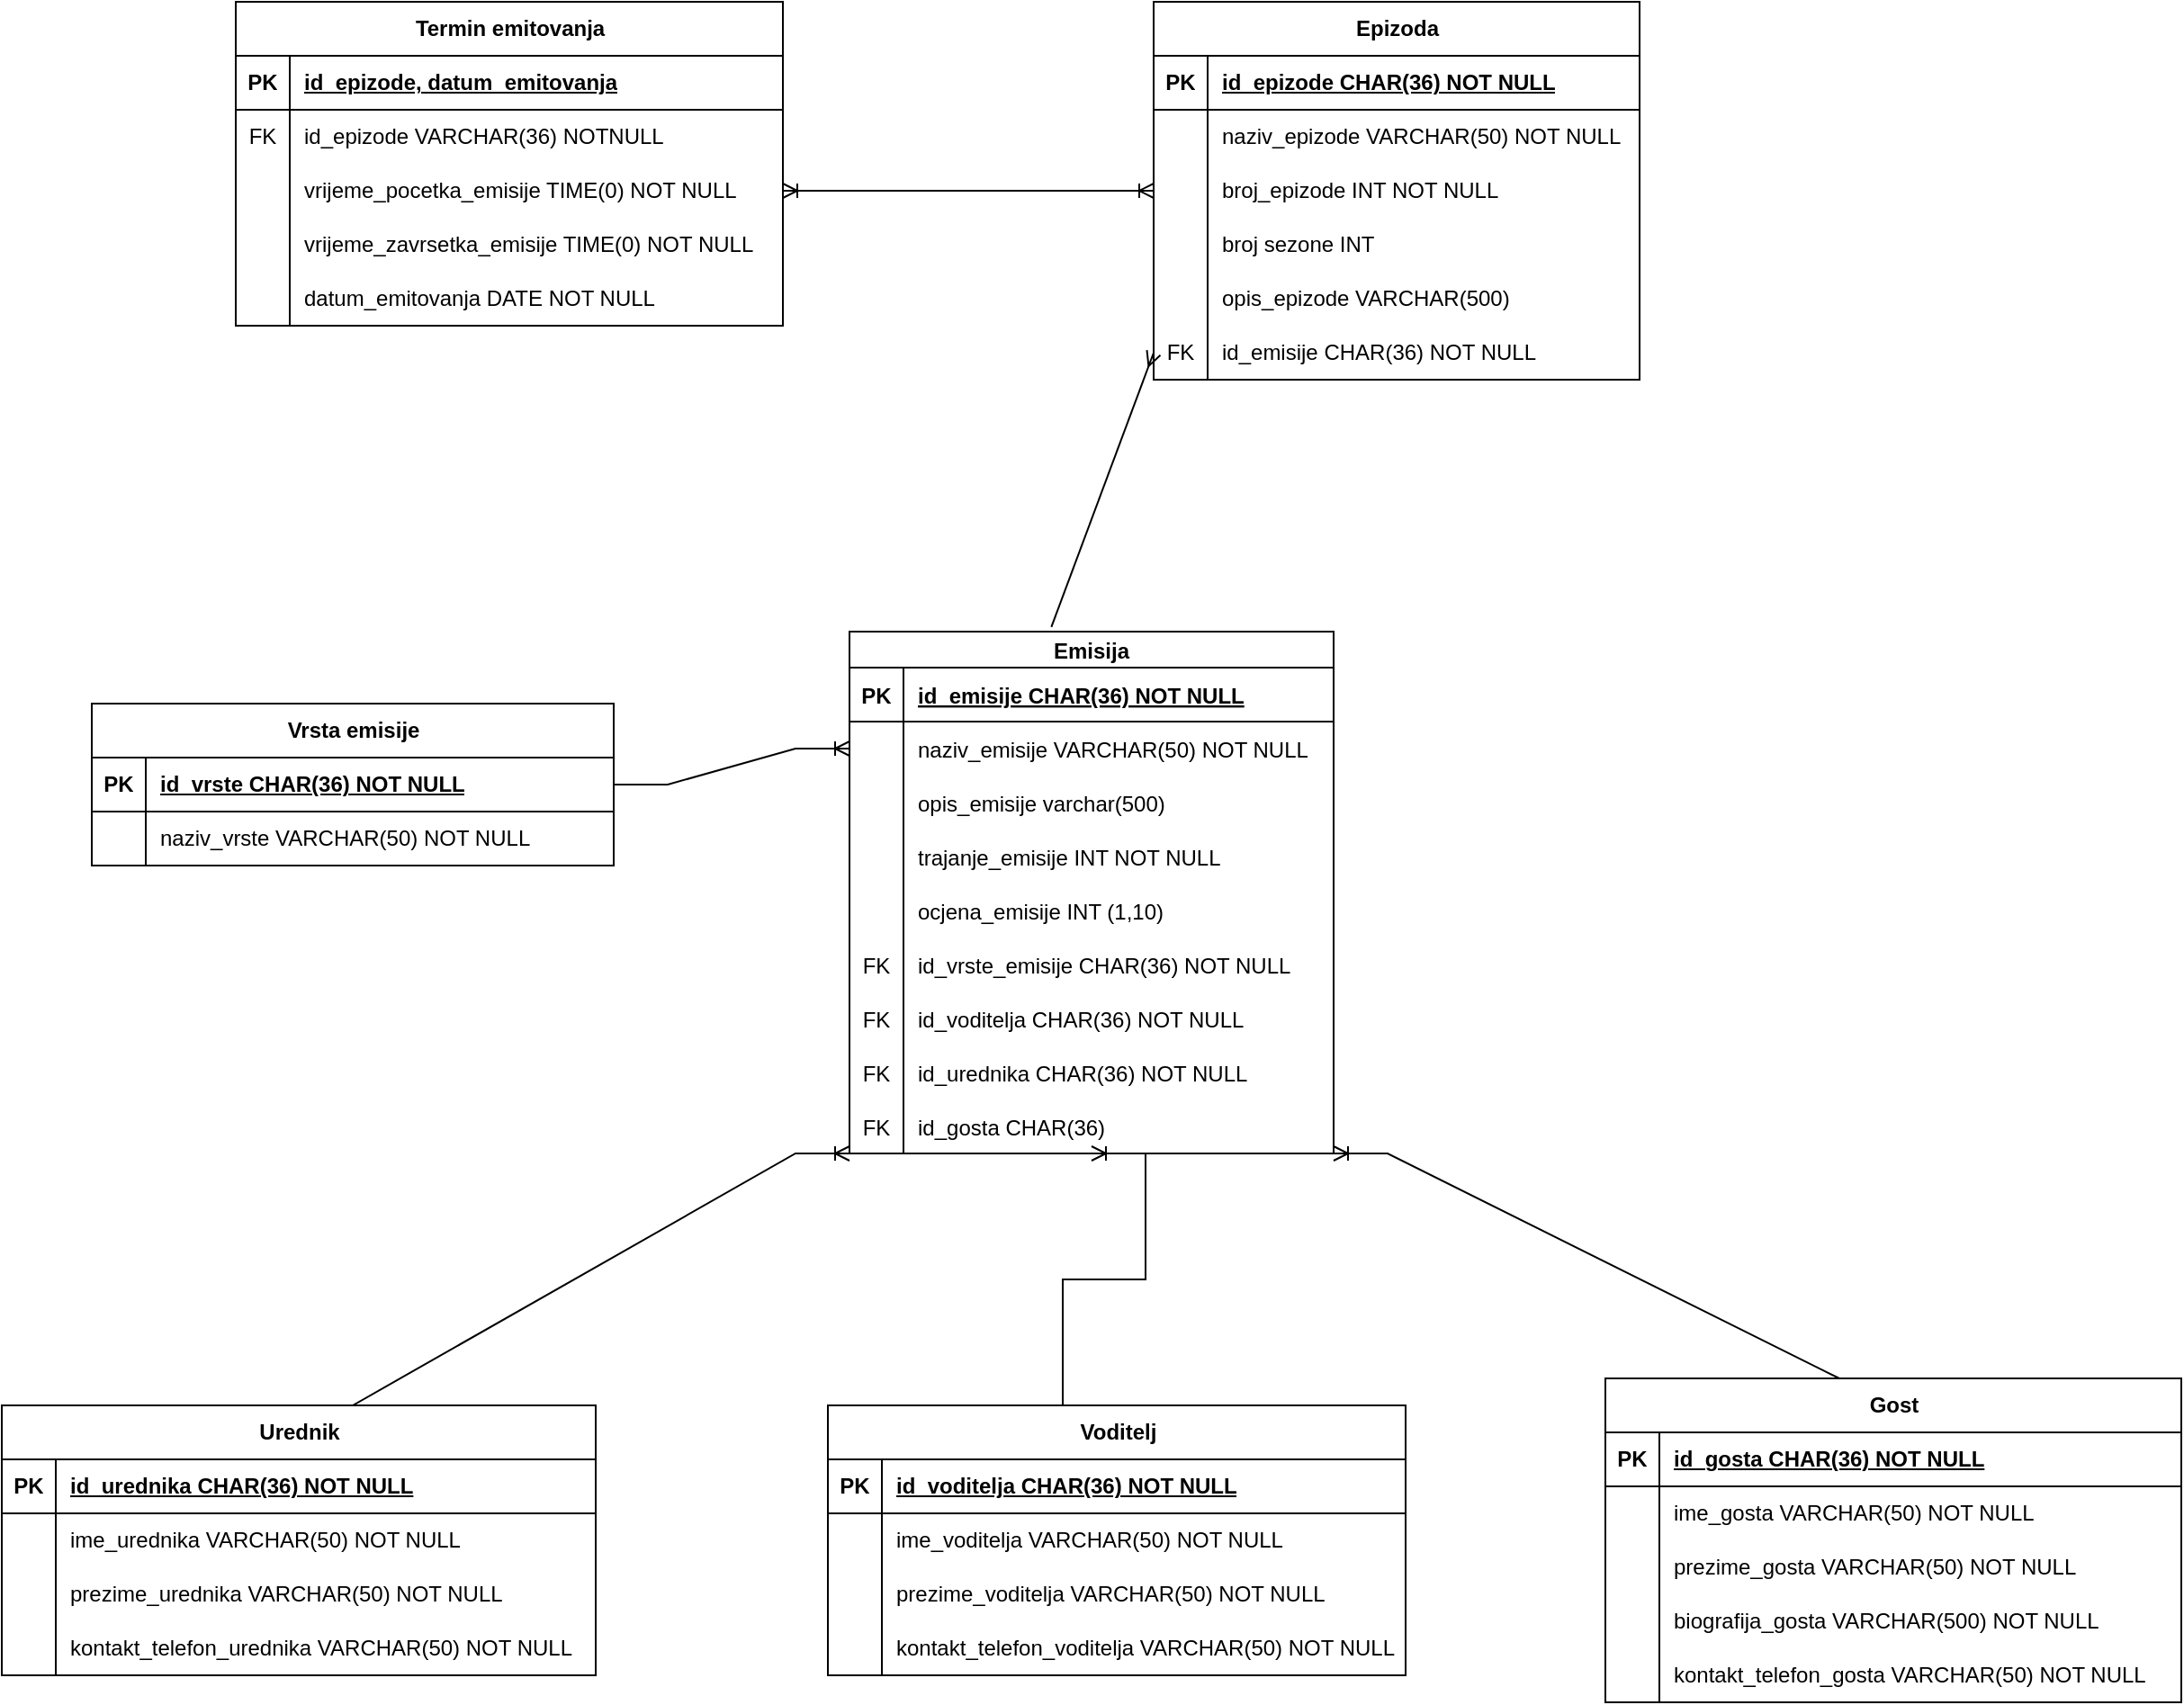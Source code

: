 <mxfile version="22.1.4" type="github" pages="3">
  <diagram id="R2lEEEUBdFMjLlhIrx00" name="Page-1">
    <mxGraphModel dx="2560" dy="2003" grid="1" gridSize="10" guides="1" tooltips="1" connect="1" arrows="1" fold="1" page="1" pageScale="1" pageWidth="850" pageHeight="1100" math="0" shadow="0" extFonts="Permanent Marker^https://fonts.googleapis.com/css?family=Permanent+Marker">
      <root>
        <mxCell id="0" />
        <mxCell id="1" parent="0" />
        <mxCell id="AyGxrVZZmwY69rEaqR0T-3" style="edgeStyle=none;rounded=0;orthogonalLoop=1;jettySize=auto;html=1;entryX=0;entryY=0.5;entryDx=0;entryDy=0;exitX=0.417;exitY=-0.009;exitDx=0;exitDy=0;exitPerimeter=0;endArrow=ERmany;endFill=0;" parent="1" source="C-vyLk0tnHw3VtMMgP7b-23" target="WTDbspwUbe2jvjgu4_ol-17" edge="1">
          <mxGeometry relative="1" as="geometry" />
        </mxCell>
        <object label="Emisija" id="C-vyLk0tnHw3VtMMgP7b-23">
          <mxCell style="shape=table;startSize=20;container=1;collapsible=1;childLayout=tableLayout;fixedRows=1;rowLines=0;fontStyle=1;align=center;resizeLast=1;" parent="1" vertex="1">
            <mxGeometry x="141" y="130" width="269" height="290" as="geometry">
              <mxRectangle x="150" y="120" width="80" height="30" as="alternateBounds" />
            </mxGeometry>
          </mxCell>
        </object>
        <mxCell id="C-vyLk0tnHw3VtMMgP7b-24" value="" style="shape=partialRectangle;collapsible=0;dropTarget=0;pointerEvents=0;fillColor=none;points=[[0,0.5],[1,0.5]];portConstraint=eastwest;top=0;left=0;right=0;bottom=1;" parent="C-vyLk0tnHw3VtMMgP7b-23" vertex="1">
          <mxGeometry y="20" width="269" height="30" as="geometry" />
        </mxCell>
        <mxCell id="C-vyLk0tnHw3VtMMgP7b-25" value="PK" style="shape=partialRectangle;overflow=hidden;connectable=0;fillColor=none;top=0;left=0;bottom=0;right=0;fontStyle=1;" parent="C-vyLk0tnHw3VtMMgP7b-24" vertex="1">
          <mxGeometry width="30" height="30" as="geometry">
            <mxRectangle width="30" height="30" as="alternateBounds" />
          </mxGeometry>
        </mxCell>
        <mxCell id="C-vyLk0tnHw3VtMMgP7b-26" value="id_emisije CHAR(36) NOT NULL " style="shape=partialRectangle;overflow=hidden;connectable=0;fillColor=none;top=0;left=0;bottom=0;right=0;align=left;spacingLeft=6;fontStyle=5;" parent="C-vyLk0tnHw3VtMMgP7b-24" vertex="1">
          <mxGeometry x="30" width="239" height="30" as="geometry">
            <mxRectangle width="239" height="30" as="alternateBounds" />
          </mxGeometry>
        </mxCell>
        <mxCell id="C-vyLk0tnHw3VtMMgP7b-27" value="" style="shape=partialRectangle;collapsible=0;dropTarget=0;pointerEvents=0;fillColor=none;points=[[0,0.5],[1,0.5]];portConstraint=eastwest;top=0;left=0;right=0;bottom=0;" parent="C-vyLk0tnHw3VtMMgP7b-23" vertex="1">
          <mxGeometry y="50" width="269" height="30" as="geometry" />
        </mxCell>
        <mxCell id="C-vyLk0tnHw3VtMMgP7b-28" value="" style="shape=partialRectangle;overflow=hidden;connectable=0;fillColor=none;top=0;left=0;bottom=0;right=0;" parent="C-vyLk0tnHw3VtMMgP7b-27" vertex="1">
          <mxGeometry width="30" height="30" as="geometry">
            <mxRectangle width="30" height="30" as="alternateBounds" />
          </mxGeometry>
        </mxCell>
        <mxCell id="C-vyLk0tnHw3VtMMgP7b-29" value="naziv_emisije VARCHAR(50) NOT NULL" style="shape=partialRectangle;overflow=hidden;connectable=0;fillColor=none;top=0;left=0;bottom=0;right=0;align=left;spacingLeft=6;" parent="C-vyLk0tnHw3VtMMgP7b-27" vertex="1">
          <mxGeometry x="30" width="239" height="30" as="geometry">
            <mxRectangle width="239" height="30" as="alternateBounds" />
          </mxGeometry>
        </mxCell>
        <mxCell id="sVMZJbU4VuqMhcMFcMYX-47" style="shape=partialRectangle;collapsible=0;dropTarget=0;pointerEvents=0;fillColor=none;points=[[0,0.5],[1,0.5]];portConstraint=eastwest;top=0;left=0;right=0;bottom=0;" parent="C-vyLk0tnHw3VtMMgP7b-23" vertex="1">
          <mxGeometry y="80" width="269" height="30" as="geometry" />
        </mxCell>
        <mxCell id="sVMZJbU4VuqMhcMFcMYX-48" style="shape=partialRectangle;overflow=hidden;connectable=0;fillColor=none;top=0;left=0;bottom=0;right=0;" parent="sVMZJbU4VuqMhcMFcMYX-47" vertex="1">
          <mxGeometry width="30" height="30" as="geometry">
            <mxRectangle width="30" height="30" as="alternateBounds" />
          </mxGeometry>
        </mxCell>
        <mxCell id="sVMZJbU4VuqMhcMFcMYX-49" value="opis_emisije varchar(500) " style="shape=partialRectangle;overflow=hidden;connectable=0;fillColor=none;top=0;left=0;bottom=0;right=0;align=left;spacingLeft=6;" parent="sVMZJbU4VuqMhcMFcMYX-47" vertex="1">
          <mxGeometry x="30" width="239" height="30" as="geometry">
            <mxRectangle width="239" height="30" as="alternateBounds" />
          </mxGeometry>
        </mxCell>
        <mxCell id="sVMZJbU4VuqMhcMFcMYX-50" style="shape=partialRectangle;collapsible=0;dropTarget=0;pointerEvents=0;fillColor=none;points=[[0,0.5],[1,0.5]];portConstraint=eastwest;top=0;left=0;right=0;bottom=0;" parent="C-vyLk0tnHw3VtMMgP7b-23" vertex="1">
          <mxGeometry y="110" width="269" height="30" as="geometry" />
        </mxCell>
        <mxCell id="sVMZJbU4VuqMhcMFcMYX-51" style="shape=partialRectangle;overflow=hidden;connectable=0;fillColor=none;top=0;left=0;bottom=0;right=0;" parent="sVMZJbU4VuqMhcMFcMYX-50" vertex="1">
          <mxGeometry width="30" height="30" as="geometry">
            <mxRectangle width="30" height="30" as="alternateBounds" />
          </mxGeometry>
        </mxCell>
        <mxCell id="sVMZJbU4VuqMhcMFcMYX-52" value="trajanje_emisije INT NOT NULL " style="shape=partialRectangle;overflow=hidden;connectable=0;fillColor=none;top=0;left=0;bottom=0;right=0;align=left;spacingLeft=6;" parent="sVMZJbU4VuqMhcMFcMYX-50" vertex="1">
          <mxGeometry x="30" width="239" height="30" as="geometry">
            <mxRectangle width="239" height="30" as="alternateBounds" />
          </mxGeometry>
        </mxCell>
        <mxCell id="sVMZJbU4VuqMhcMFcMYX-53" style="shape=partialRectangle;collapsible=0;dropTarget=0;pointerEvents=0;fillColor=none;points=[[0,0.5],[1,0.5]];portConstraint=eastwest;top=0;left=0;right=0;bottom=0;" parent="C-vyLk0tnHw3VtMMgP7b-23" vertex="1">
          <mxGeometry y="140" width="269" height="30" as="geometry" />
        </mxCell>
        <mxCell id="sVMZJbU4VuqMhcMFcMYX-54" style="shape=partialRectangle;overflow=hidden;connectable=0;fillColor=none;top=0;left=0;bottom=0;right=0;" parent="sVMZJbU4VuqMhcMFcMYX-53" vertex="1">
          <mxGeometry width="30" height="30" as="geometry">
            <mxRectangle width="30" height="30" as="alternateBounds" />
          </mxGeometry>
        </mxCell>
        <mxCell id="sVMZJbU4VuqMhcMFcMYX-55" value="ocjena_emisije INT (1,10) " style="shape=partialRectangle;overflow=hidden;connectable=0;fillColor=none;top=0;left=0;bottom=0;right=0;align=left;spacingLeft=6;" parent="sVMZJbU4VuqMhcMFcMYX-53" vertex="1">
          <mxGeometry x="30" width="239" height="30" as="geometry">
            <mxRectangle width="239" height="30" as="alternateBounds" />
          </mxGeometry>
        </mxCell>
        <mxCell id="WTDbspwUbe2jvjgu4_ol-24" style="shape=partialRectangle;collapsible=0;dropTarget=0;pointerEvents=0;fillColor=none;points=[[0,0.5],[1,0.5]];portConstraint=eastwest;top=0;left=0;right=0;bottom=0;" vertex="1" parent="C-vyLk0tnHw3VtMMgP7b-23">
          <mxGeometry y="170" width="269" height="30" as="geometry" />
        </mxCell>
        <mxCell id="WTDbspwUbe2jvjgu4_ol-25" value="FK" style="shape=partialRectangle;overflow=hidden;connectable=0;fillColor=none;top=0;left=0;bottom=0;right=0;" vertex="1" parent="WTDbspwUbe2jvjgu4_ol-24">
          <mxGeometry width="30" height="30" as="geometry">
            <mxRectangle width="30" height="30" as="alternateBounds" />
          </mxGeometry>
        </mxCell>
        <mxCell id="WTDbspwUbe2jvjgu4_ol-26" value="id_vrste_emisije CHAR(36) NOT NULL" style="shape=partialRectangle;overflow=hidden;connectable=0;fillColor=none;top=0;left=0;bottom=0;right=0;align=left;spacingLeft=6;" vertex="1" parent="WTDbspwUbe2jvjgu4_ol-24">
          <mxGeometry x="30" width="239" height="30" as="geometry">
            <mxRectangle width="239" height="30" as="alternateBounds" />
          </mxGeometry>
        </mxCell>
        <mxCell id="WTDbspwUbe2jvjgu4_ol-27" style="shape=partialRectangle;collapsible=0;dropTarget=0;pointerEvents=0;fillColor=none;points=[[0,0.5],[1,0.5]];portConstraint=eastwest;top=0;left=0;right=0;bottom=0;" vertex="1" parent="C-vyLk0tnHw3VtMMgP7b-23">
          <mxGeometry y="200" width="269" height="30" as="geometry" />
        </mxCell>
        <mxCell id="WTDbspwUbe2jvjgu4_ol-28" value="FK" style="shape=partialRectangle;overflow=hidden;connectable=0;fillColor=none;top=0;left=0;bottom=0;right=0;" vertex="1" parent="WTDbspwUbe2jvjgu4_ol-27">
          <mxGeometry width="30" height="30" as="geometry">
            <mxRectangle width="30" height="30" as="alternateBounds" />
          </mxGeometry>
        </mxCell>
        <mxCell id="WTDbspwUbe2jvjgu4_ol-29" value="id_voditelja CHAR(36) NOT NULL" style="shape=partialRectangle;overflow=hidden;connectable=0;fillColor=none;top=0;left=0;bottom=0;right=0;align=left;spacingLeft=6;" vertex="1" parent="WTDbspwUbe2jvjgu4_ol-27">
          <mxGeometry x="30" width="239" height="30" as="geometry">
            <mxRectangle width="239" height="30" as="alternateBounds" />
          </mxGeometry>
        </mxCell>
        <mxCell id="WTDbspwUbe2jvjgu4_ol-30" style="shape=partialRectangle;collapsible=0;dropTarget=0;pointerEvents=0;fillColor=none;points=[[0,0.5],[1,0.5]];portConstraint=eastwest;top=0;left=0;right=0;bottom=0;" vertex="1" parent="C-vyLk0tnHw3VtMMgP7b-23">
          <mxGeometry y="230" width="269" height="30" as="geometry" />
        </mxCell>
        <mxCell id="WTDbspwUbe2jvjgu4_ol-31" value="FK" style="shape=partialRectangle;overflow=hidden;connectable=0;fillColor=none;top=0;left=0;bottom=0;right=0;" vertex="1" parent="WTDbspwUbe2jvjgu4_ol-30">
          <mxGeometry width="30" height="30" as="geometry">
            <mxRectangle width="30" height="30" as="alternateBounds" />
          </mxGeometry>
        </mxCell>
        <mxCell id="WTDbspwUbe2jvjgu4_ol-32" value="id_urednika CHAR(36) NOT NULL" style="shape=partialRectangle;overflow=hidden;connectable=0;fillColor=none;top=0;left=0;bottom=0;right=0;align=left;spacingLeft=6;" vertex="1" parent="WTDbspwUbe2jvjgu4_ol-30">
          <mxGeometry x="30" width="239" height="30" as="geometry">
            <mxRectangle width="239" height="30" as="alternateBounds" />
          </mxGeometry>
        </mxCell>
        <mxCell id="WTDbspwUbe2jvjgu4_ol-33" style="shape=partialRectangle;collapsible=0;dropTarget=0;pointerEvents=0;fillColor=none;points=[[0,0.5],[1,0.5]];portConstraint=eastwest;top=0;left=0;right=0;bottom=0;" vertex="1" parent="C-vyLk0tnHw3VtMMgP7b-23">
          <mxGeometry y="260" width="269" height="30" as="geometry" />
        </mxCell>
        <mxCell id="WTDbspwUbe2jvjgu4_ol-34" value="FK" style="shape=partialRectangle;overflow=hidden;connectable=0;fillColor=none;top=0;left=0;bottom=0;right=0;" vertex="1" parent="WTDbspwUbe2jvjgu4_ol-33">
          <mxGeometry width="30" height="30" as="geometry">
            <mxRectangle width="30" height="30" as="alternateBounds" />
          </mxGeometry>
        </mxCell>
        <mxCell id="WTDbspwUbe2jvjgu4_ol-35" value="id_gosta CHAR(36) " style="shape=partialRectangle;overflow=hidden;connectable=0;fillColor=none;top=0;left=0;bottom=0;right=0;align=left;spacingLeft=6;" vertex="1" parent="WTDbspwUbe2jvjgu4_ol-33">
          <mxGeometry x="30" width="239" height="30" as="geometry">
            <mxRectangle width="239" height="30" as="alternateBounds" />
          </mxGeometry>
        </mxCell>
        <mxCell id="sVMZJbU4VuqMhcMFcMYX-56" value="Vrsta emisije" style="shape=table;startSize=30;container=1;collapsible=1;childLayout=tableLayout;fixedRows=1;rowLines=0;fontStyle=1;align=center;resizeLast=1;html=1;" parent="1" vertex="1">
          <mxGeometry x="-280" y="170" width="290" height="90" as="geometry" />
        </mxCell>
        <mxCell id="sVMZJbU4VuqMhcMFcMYX-57" value="" style="shape=tableRow;horizontal=0;startSize=0;swimlaneHead=0;swimlaneBody=0;fillColor=none;collapsible=0;dropTarget=0;points=[[0,0.5],[1,0.5]];portConstraint=eastwest;top=0;left=0;right=0;bottom=1;" parent="sVMZJbU4VuqMhcMFcMYX-56" vertex="1">
          <mxGeometry y="30" width="290" height="30" as="geometry" />
        </mxCell>
        <mxCell id="sVMZJbU4VuqMhcMFcMYX-58" value="PK" style="shape=partialRectangle;connectable=0;fillColor=none;top=0;left=0;bottom=0;right=0;fontStyle=1;overflow=hidden;whiteSpace=wrap;html=1;" parent="sVMZJbU4VuqMhcMFcMYX-57" vertex="1">
          <mxGeometry width="30" height="30" as="geometry">
            <mxRectangle width="30" height="30" as="alternateBounds" />
          </mxGeometry>
        </mxCell>
        <mxCell id="sVMZJbU4VuqMhcMFcMYX-59" value="id_vrste CHAR(36) NOT NULL" style="shape=partialRectangle;connectable=0;fillColor=none;top=0;left=0;bottom=0;right=0;align=left;spacingLeft=6;fontStyle=5;overflow=hidden;whiteSpace=wrap;html=1;" parent="sVMZJbU4VuqMhcMFcMYX-57" vertex="1">
          <mxGeometry x="30" width="260" height="30" as="geometry">
            <mxRectangle width="260" height="30" as="alternateBounds" />
          </mxGeometry>
        </mxCell>
        <mxCell id="sVMZJbU4VuqMhcMFcMYX-60" value="" style="shape=tableRow;horizontal=0;startSize=0;swimlaneHead=0;swimlaneBody=0;fillColor=none;collapsible=0;dropTarget=0;points=[[0,0.5],[1,0.5]];portConstraint=eastwest;top=0;left=0;right=0;bottom=0;" parent="sVMZJbU4VuqMhcMFcMYX-56" vertex="1">
          <mxGeometry y="60" width="290" height="30" as="geometry" />
        </mxCell>
        <mxCell id="sVMZJbU4VuqMhcMFcMYX-61" value="" style="shape=partialRectangle;connectable=0;fillColor=none;top=0;left=0;bottom=0;right=0;editable=1;overflow=hidden;whiteSpace=wrap;html=1;" parent="sVMZJbU4VuqMhcMFcMYX-60" vertex="1">
          <mxGeometry width="30" height="30" as="geometry">
            <mxRectangle width="30" height="30" as="alternateBounds" />
          </mxGeometry>
        </mxCell>
        <mxCell id="sVMZJbU4VuqMhcMFcMYX-62" value="naziv_vrste VARCHAR(50) NOT NULL" style="shape=partialRectangle;connectable=0;fillColor=none;top=0;left=0;bottom=0;right=0;align=left;spacingLeft=6;overflow=hidden;whiteSpace=wrap;html=1;" parent="sVMZJbU4VuqMhcMFcMYX-60" vertex="1">
          <mxGeometry x="30" width="260" height="30" as="geometry">
            <mxRectangle width="260" height="30" as="alternateBounds" />
          </mxGeometry>
        </mxCell>
        <mxCell id="sVMZJbU4VuqMhcMFcMYX-89" value="" style="edgeStyle=entityRelationEdgeStyle;fontSize=12;html=1;endArrow=ERoneToMany;rounded=0;exitX=1;exitY=0.5;exitDx=0;exitDy=0;entryX=0;entryY=0.5;entryDx=0;entryDy=0;" parent="1" source="sVMZJbU4VuqMhcMFcMYX-57" target="C-vyLk0tnHw3VtMMgP7b-27" edge="1">
          <mxGeometry width="100" height="100" relative="1" as="geometry">
            <mxPoint x="-19" y="214.41" as="sourcePoint" />
            <mxPoint x="130" y="220" as="targetPoint" />
            <Array as="points">
              <mxPoint x="11" y="214.41" />
              <mxPoint x="-39" y="134.41" />
              <mxPoint x="11" y="44.41" />
            </Array>
          </mxGeometry>
        </mxCell>
        <mxCell id="sVMZJbU4VuqMhcMFcMYX-113" value="Epizoda" style="shape=table;startSize=30;container=1;collapsible=1;childLayout=tableLayout;fixedRows=1;rowLines=0;fontStyle=1;align=center;resizeLast=1;html=1;points=[[0,0,0,0,0],[0,0.25,0,0,0],[0,0.5,0,0,0],[0,0.75,0,0,0],[0,1,0,0,0],[0.25,0,0,0,0],[0.25,1,0,0,0],[0.5,0,0,0,0],[0.5,1,0,0,0],[0.75,0,0,0,0],[0.75,1,0,0,0],[1,0,0,0,0],[1,0.25,0,0,0],[1,0.5,0,0,0],[1,0.75,0,0,0],[1,1,0,0,0]];" parent="1" vertex="1">
          <mxGeometry x="310" y="-220" width="270" height="210" as="geometry" />
        </mxCell>
        <mxCell id="sVMZJbU4VuqMhcMFcMYX-114" value="" style="shape=tableRow;horizontal=0;startSize=0;swimlaneHead=0;swimlaneBody=0;fillColor=none;collapsible=0;dropTarget=0;points=[[0,0.5],[1,0.5]];portConstraint=eastwest;top=0;left=0;right=0;bottom=1;" parent="sVMZJbU4VuqMhcMFcMYX-113" vertex="1">
          <mxGeometry y="30" width="270" height="30" as="geometry" />
        </mxCell>
        <mxCell id="sVMZJbU4VuqMhcMFcMYX-115" value="PK" style="shape=partialRectangle;connectable=0;fillColor=none;top=0;left=0;bottom=0;right=0;fontStyle=1;overflow=hidden;whiteSpace=wrap;html=1;" parent="sVMZJbU4VuqMhcMFcMYX-114" vertex="1">
          <mxGeometry width="30" height="30" as="geometry">
            <mxRectangle width="30" height="30" as="alternateBounds" />
          </mxGeometry>
        </mxCell>
        <mxCell id="sVMZJbU4VuqMhcMFcMYX-116" value="id_epizode CHAR(36) NOT NULL" style="shape=partialRectangle;connectable=0;fillColor=none;top=0;left=0;bottom=0;right=0;align=left;spacingLeft=6;fontStyle=5;overflow=hidden;whiteSpace=wrap;html=1;" parent="sVMZJbU4VuqMhcMFcMYX-114" vertex="1">
          <mxGeometry x="30" width="240" height="30" as="geometry">
            <mxRectangle width="240" height="30" as="alternateBounds" />
          </mxGeometry>
        </mxCell>
        <mxCell id="sVMZJbU4VuqMhcMFcMYX-117" value="" style="shape=tableRow;horizontal=0;startSize=0;swimlaneHead=0;swimlaneBody=0;fillColor=none;collapsible=0;dropTarget=0;points=[[0,0.5],[1,0.5]];portConstraint=eastwest;top=0;left=0;right=0;bottom=0;" parent="sVMZJbU4VuqMhcMFcMYX-113" vertex="1">
          <mxGeometry y="60" width="270" height="30" as="geometry" />
        </mxCell>
        <mxCell id="sVMZJbU4VuqMhcMFcMYX-118" value="" style="shape=partialRectangle;connectable=0;fillColor=none;top=0;left=0;bottom=0;right=0;editable=1;overflow=hidden;whiteSpace=wrap;html=1;" parent="sVMZJbU4VuqMhcMFcMYX-117" vertex="1">
          <mxGeometry width="30" height="30" as="geometry">
            <mxRectangle width="30" height="30" as="alternateBounds" />
          </mxGeometry>
        </mxCell>
        <mxCell id="sVMZJbU4VuqMhcMFcMYX-119" value="naziv_epizode VARCHAR(50) NOT NULL" style="shape=partialRectangle;connectable=0;fillColor=none;top=0;left=0;bottom=0;right=0;align=left;spacingLeft=6;overflow=hidden;whiteSpace=wrap;html=1;" parent="sVMZJbU4VuqMhcMFcMYX-117" vertex="1">
          <mxGeometry x="30" width="240" height="30" as="geometry">
            <mxRectangle width="240" height="30" as="alternateBounds" />
          </mxGeometry>
        </mxCell>
        <mxCell id="sVMZJbU4VuqMhcMFcMYX-120" value="" style="shape=tableRow;horizontal=0;startSize=0;swimlaneHead=0;swimlaneBody=0;fillColor=none;collapsible=0;dropTarget=0;points=[[0,0.5],[1,0.5]];portConstraint=eastwest;top=0;left=0;right=0;bottom=0;" parent="sVMZJbU4VuqMhcMFcMYX-113" vertex="1">
          <mxGeometry y="90" width="270" height="30" as="geometry" />
        </mxCell>
        <mxCell id="sVMZJbU4VuqMhcMFcMYX-121" value="" style="shape=partialRectangle;connectable=0;fillColor=none;top=0;left=0;bottom=0;right=0;editable=1;overflow=hidden;whiteSpace=wrap;html=1;" parent="sVMZJbU4VuqMhcMFcMYX-120" vertex="1">
          <mxGeometry width="30" height="30" as="geometry">
            <mxRectangle width="30" height="30" as="alternateBounds" />
          </mxGeometry>
        </mxCell>
        <mxCell id="sVMZJbU4VuqMhcMFcMYX-122" value="broj_epizode INT NOT NULL" style="shape=partialRectangle;connectable=0;fillColor=none;top=0;left=0;bottom=0;right=0;align=left;spacingLeft=6;overflow=hidden;whiteSpace=wrap;html=1;" parent="sVMZJbU4VuqMhcMFcMYX-120" vertex="1">
          <mxGeometry x="30" width="240" height="30" as="geometry">
            <mxRectangle width="240" height="30" as="alternateBounds" />
          </mxGeometry>
        </mxCell>
        <mxCell id="sVMZJbU4VuqMhcMFcMYX-123" value="" style="shape=tableRow;horizontal=0;startSize=0;swimlaneHead=0;swimlaneBody=0;fillColor=none;collapsible=0;dropTarget=0;points=[[0,0.5],[1,0.5]];portConstraint=eastwest;top=0;left=0;right=0;bottom=0;" parent="sVMZJbU4VuqMhcMFcMYX-113" vertex="1">
          <mxGeometry y="120" width="270" height="30" as="geometry" />
        </mxCell>
        <mxCell id="sVMZJbU4VuqMhcMFcMYX-124" value="" style="shape=partialRectangle;connectable=0;fillColor=none;top=0;left=0;bottom=0;right=0;editable=1;overflow=hidden;whiteSpace=wrap;html=1;" parent="sVMZJbU4VuqMhcMFcMYX-123" vertex="1">
          <mxGeometry width="30" height="30" as="geometry">
            <mxRectangle width="30" height="30" as="alternateBounds" />
          </mxGeometry>
        </mxCell>
        <mxCell id="sVMZJbU4VuqMhcMFcMYX-125" value="broj sezone INT" style="shape=partialRectangle;connectable=0;fillColor=none;top=0;left=0;bottom=0;right=0;align=left;spacingLeft=6;overflow=hidden;whiteSpace=wrap;html=1;" parent="sVMZJbU4VuqMhcMFcMYX-123" vertex="1">
          <mxGeometry x="30" width="240" height="30" as="geometry">
            <mxRectangle width="240" height="30" as="alternateBounds" />
          </mxGeometry>
        </mxCell>
        <mxCell id="sVMZJbU4VuqMhcMFcMYX-126" style="shape=tableRow;horizontal=0;startSize=0;swimlaneHead=0;swimlaneBody=0;fillColor=none;collapsible=0;dropTarget=0;points=[[0,0.5],[1,0.5]];portConstraint=eastwest;top=0;left=0;right=0;bottom=0;" parent="sVMZJbU4VuqMhcMFcMYX-113" vertex="1">
          <mxGeometry y="150" width="270" height="30" as="geometry" />
        </mxCell>
        <mxCell id="sVMZJbU4VuqMhcMFcMYX-127" style="shape=partialRectangle;connectable=0;fillColor=none;top=0;left=0;bottom=0;right=0;editable=1;overflow=hidden;whiteSpace=wrap;html=1;" parent="sVMZJbU4VuqMhcMFcMYX-126" vertex="1">
          <mxGeometry width="30" height="30" as="geometry">
            <mxRectangle width="30" height="30" as="alternateBounds" />
          </mxGeometry>
        </mxCell>
        <mxCell id="sVMZJbU4VuqMhcMFcMYX-128" value="opis_epizode VARCHAR(500)" style="shape=partialRectangle;connectable=0;fillColor=none;top=0;left=0;bottom=0;right=0;align=left;spacingLeft=6;overflow=hidden;whiteSpace=wrap;html=1;" parent="sVMZJbU4VuqMhcMFcMYX-126" vertex="1">
          <mxGeometry x="30" width="240" height="30" as="geometry">
            <mxRectangle width="240" height="30" as="alternateBounds" />
          </mxGeometry>
        </mxCell>
        <mxCell id="WTDbspwUbe2jvjgu4_ol-17" style="shape=tableRow;horizontal=0;startSize=0;swimlaneHead=0;swimlaneBody=0;fillColor=none;collapsible=0;dropTarget=0;points=[[0,0.5],[1,0.5]];portConstraint=eastwest;top=0;left=0;right=0;bottom=0;" vertex="1" parent="sVMZJbU4VuqMhcMFcMYX-113">
          <mxGeometry y="180" width="270" height="30" as="geometry" />
        </mxCell>
        <mxCell id="WTDbspwUbe2jvjgu4_ol-18" value="FK" style="shape=partialRectangle;connectable=0;fillColor=none;top=0;left=0;bottom=0;right=0;editable=1;overflow=hidden;whiteSpace=wrap;html=1;" vertex="1" parent="WTDbspwUbe2jvjgu4_ol-17">
          <mxGeometry width="30" height="30" as="geometry">
            <mxRectangle width="30" height="30" as="alternateBounds" />
          </mxGeometry>
        </mxCell>
        <mxCell id="WTDbspwUbe2jvjgu4_ol-19" value="id_emisije CHAR(36) NOT NULL" style="shape=partialRectangle;connectable=0;fillColor=none;top=0;left=0;bottom=0;right=0;align=left;spacingLeft=6;overflow=hidden;whiteSpace=wrap;html=1;" vertex="1" parent="WTDbspwUbe2jvjgu4_ol-17">
          <mxGeometry x="30" width="240" height="30" as="geometry">
            <mxRectangle width="240" height="30" as="alternateBounds" />
          </mxGeometry>
        </mxCell>
        <mxCell id="sVMZJbU4VuqMhcMFcMYX-130" value="Urednik" style="shape=table;startSize=30;container=1;collapsible=1;childLayout=tableLayout;fixedRows=1;rowLines=0;fontStyle=1;align=center;resizeLast=1;html=1;" parent="1" vertex="1">
          <mxGeometry x="-330" y="560" width="330" height="150" as="geometry" />
        </mxCell>
        <mxCell id="sVMZJbU4VuqMhcMFcMYX-131" value="" style="shape=tableRow;horizontal=0;startSize=0;swimlaneHead=0;swimlaneBody=0;fillColor=none;collapsible=0;dropTarget=0;points=[[0,0.5],[1,0.5]];portConstraint=eastwest;top=0;left=0;right=0;bottom=1;" parent="sVMZJbU4VuqMhcMFcMYX-130" vertex="1">
          <mxGeometry y="30" width="330" height="30" as="geometry" />
        </mxCell>
        <mxCell id="sVMZJbU4VuqMhcMFcMYX-132" value="PK" style="shape=partialRectangle;connectable=0;fillColor=none;top=0;left=0;bottom=0;right=0;fontStyle=1;overflow=hidden;whiteSpace=wrap;html=1;" parent="sVMZJbU4VuqMhcMFcMYX-131" vertex="1">
          <mxGeometry width="30" height="30" as="geometry">
            <mxRectangle width="30" height="30" as="alternateBounds" />
          </mxGeometry>
        </mxCell>
        <mxCell id="sVMZJbU4VuqMhcMFcMYX-133" value="id_urednika CHAR(36) NOT NULL" style="shape=partialRectangle;connectable=0;fillColor=none;top=0;left=0;bottom=0;right=0;align=left;spacingLeft=6;fontStyle=5;overflow=hidden;whiteSpace=wrap;html=1;" parent="sVMZJbU4VuqMhcMFcMYX-131" vertex="1">
          <mxGeometry x="30" width="300" height="30" as="geometry">
            <mxRectangle width="300" height="30" as="alternateBounds" />
          </mxGeometry>
        </mxCell>
        <mxCell id="sVMZJbU4VuqMhcMFcMYX-134" value="" style="shape=tableRow;horizontal=0;startSize=0;swimlaneHead=0;swimlaneBody=0;fillColor=none;collapsible=0;dropTarget=0;points=[[0,0.5],[1,0.5]];portConstraint=eastwest;top=0;left=0;right=0;bottom=0;" parent="sVMZJbU4VuqMhcMFcMYX-130" vertex="1">
          <mxGeometry y="60" width="330" height="30" as="geometry" />
        </mxCell>
        <mxCell id="sVMZJbU4VuqMhcMFcMYX-135" value="" style="shape=partialRectangle;connectable=0;fillColor=none;top=0;left=0;bottom=0;right=0;editable=1;overflow=hidden;whiteSpace=wrap;html=1;" parent="sVMZJbU4VuqMhcMFcMYX-134" vertex="1">
          <mxGeometry width="30" height="30" as="geometry">
            <mxRectangle width="30" height="30" as="alternateBounds" />
          </mxGeometry>
        </mxCell>
        <mxCell id="sVMZJbU4VuqMhcMFcMYX-136" value="ime_urednika VARCHAR(50) NOT NULL" style="shape=partialRectangle;connectable=0;fillColor=none;top=0;left=0;bottom=0;right=0;align=left;spacingLeft=6;overflow=hidden;whiteSpace=wrap;html=1;" parent="sVMZJbU4VuqMhcMFcMYX-134" vertex="1">
          <mxGeometry x="30" width="300" height="30" as="geometry">
            <mxRectangle width="300" height="30" as="alternateBounds" />
          </mxGeometry>
        </mxCell>
        <mxCell id="sVMZJbU4VuqMhcMFcMYX-137" value="" style="shape=tableRow;horizontal=0;startSize=0;swimlaneHead=0;swimlaneBody=0;fillColor=none;collapsible=0;dropTarget=0;points=[[0,0.5],[1,0.5]];portConstraint=eastwest;top=0;left=0;right=0;bottom=0;" parent="sVMZJbU4VuqMhcMFcMYX-130" vertex="1">
          <mxGeometry y="90" width="330" height="30" as="geometry" />
        </mxCell>
        <mxCell id="sVMZJbU4VuqMhcMFcMYX-138" value="" style="shape=partialRectangle;connectable=0;fillColor=none;top=0;left=0;bottom=0;right=0;editable=1;overflow=hidden;whiteSpace=wrap;html=1;" parent="sVMZJbU4VuqMhcMFcMYX-137" vertex="1">
          <mxGeometry width="30" height="30" as="geometry">
            <mxRectangle width="30" height="30" as="alternateBounds" />
          </mxGeometry>
        </mxCell>
        <mxCell id="sVMZJbU4VuqMhcMFcMYX-139" value="prezime_urednika VARCHAR(50) NOT NULL" style="shape=partialRectangle;connectable=0;fillColor=none;top=0;left=0;bottom=0;right=0;align=left;spacingLeft=6;overflow=hidden;whiteSpace=wrap;html=1;" parent="sVMZJbU4VuqMhcMFcMYX-137" vertex="1">
          <mxGeometry x="30" width="300" height="30" as="geometry">
            <mxRectangle width="300" height="30" as="alternateBounds" />
          </mxGeometry>
        </mxCell>
        <mxCell id="sVMZJbU4VuqMhcMFcMYX-140" value="" style="shape=tableRow;horizontal=0;startSize=0;swimlaneHead=0;swimlaneBody=0;fillColor=none;collapsible=0;dropTarget=0;points=[[0,0.5],[1,0.5]];portConstraint=eastwest;top=0;left=0;right=0;bottom=0;" parent="sVMZJbU4VuqMhcMFcMYX-130" vertex="1">
          <mxGeometry y="120" width="330" height="30" as="geometry" />
        </mxCell>
        <mxCell id="sVMZJbU4VuqMhcMFcMYX-141" value="" style="shape=partialRectangle;connectable=0;fillColor=none;top=0;left=0;bottom=0;right=0;editable=1;overflow=hidden;whiteSpace=wrap;html=1;" parent="sVMZJbU4VuqMhcMFcMYX-140" vertex="1">
          <mxGeometry width="30" height="30" as="geometry">
            <mxRectangle width="30" height="30" as="alternateBounds" />
          </mxGeometry>
        </mxCell>
        <mxCell id="sVMZJbU4VuqMhcMFcMYX-142" value="kontakt_telefon_urednika VARCHAR(50) NOT NULL" style="shape=partialRectangle;connectable=0;fillColor=none;top=0;left=0;bottom=0;right=0;align=left;spacingLeft=6;overflow=hidden;whiteSpace=wrap;html=1;" parent="sVMZJbU4VuqMhcMFcMYX-140" vertex="1">
          <mxGeometry x="30" width="300" height="30" as="geometry">
            <mxRectangle width="300" height="30" as="alternateBounds" />
          </mxGeometry>
        </mxCell>
        <mxCell id="sVMZJbU4VuqMhcMFcMYX-143" value="Voditelj" style="shape=table;startSize=30;container=1;collapsible=1;childLayout=tableLayout;fixedRows=1;rowLines=0;fontStyle=1;align=center;resizeLast=1;html=1;" parent="1" vertex="1">
          <mxGeometry x="129" y="560" width="321" height="150" as="geometry" />
        </mxCell>
        <mxCell id="sVMZJbU4VuqMhcMFcMYX-144" value="" style="shape=tableRow;horizontal=0;startSize=0;swimlaneHead=0;swimlaneBody=0;fillColor=none;collapsible=0;dropTarget=0;points=[[0,0.5],[1,0.5]];portConstraint=eastwest;top=0;left=0;right=0;bottom=1;" parent="sVMZJbU4VuqMhcMFcMYX-143" vertex="1">
          <mxGeometry y="30" width="321" height="30" as="geometry" />
        </mxCell>
        <mxCell id="sVMZJbU4VuqMhcMFcMYX-145" value="PK" style="shape=partialRectangle;connectable=0;fillColor=none;top=0;left=0;bottom=0;right=0;fontStyle=1;overflow=hidden;whiteSpace=wrap;html=1;" parent="sVMZJbU4VuqMhcMFcMYX-144" vertex="1">
          <mxGeometry width="30" height="30" as="geometry">
            <mxRectangle width="30" height="30" as="alternateBounds" />
          </mxGeometry>
        </mxCell>
        <mxCell id="sVMZJbU4VuqMhcMFcMYX-146" value="id_voditelja CHAR(36) NOT NULL" style="shape=partialRectangle;connectable=0;fillColor=none;top=0;left=0;bottom=0;right=0;align=left;spacingLeft=6;fontStyle=5;overflow=hidden;whiteSpace=wrap;html=1;" parent="sVMZJbU4VuqMhcMFcMYX-144" vertex="1">
          <mxGeometry x="30" width="291" height="30" as="geometry">
            <mxRectangle width="291" height="30" as="alternateBounds" />
          </mxGeometry>
        </mxCell>
        <mxCell id="sVMZJbU4VuqMhcMFcMYX-147" value="" style="shape=tableRow;horizontal=0;startSize=0;swimlaneHead=0;swimlaneBody=0;fillColor=none;collapsible=0;dropTarget=0;points=[[0,0.5],[1,0.5]];portConstraint=eastwest;top=0;left=0;right=0;bottom=0;" parent="sVMZJbU4VuqMhcMFcMYX-143" vertex="1">
          <mxGeometry y="60" width="321" height="30" as="geometry" />
        </mxCell>
        <mxCell id="sVMZJbU4VuqMhcMFcMYX-148" value="" style="shape=partialRectangle;connectable=0;fillColor=none;top=0;left=0;bottom=0;right=0;editable=1;overflow=hidden;whiteSpace=wrap;html=1;" parent="sVMZJbU4VuqMhcMFcMYX-147" vertex="1">
          <mxGeometry width="30" height="30" as="geometry">
            <mxRectangle width="30" height="30" as="alternateBounds" />
          </mxGeometry>
        </mxCell>
        <mxCell id="sVMZJbU4VuqMhcMFcMYX-149" value="ime_voditelja VARCHAR(50) NOT NULL" style="shape=partialRectangle;connectable=0;fillColor=none;top=0;left=0;bottom=0;right=0;align=left;spacingLeft=6;overflow=hidden;whiteSpace=wrap;html=1;" parent="sVMZJbU4VuqMhcMFcMYX-147" vertex="1">
          <mxGeometry x="30" width="291" height="30" as="geometry">
            <mxRectangle width="291" height="30" as="alternateBounds" />
          </mxGeometry>
        </mxCell>
        <mxCell id="sVMZJbU4VuqMhcMFcMYX-150" value="" style="shape=tableRow;horizontal=0;startSize=0;swimlaneHead=0;swimlaneBody=0;fillColor=none;collapsible=0;dropTarget=0;points=[[0,0.5],[1,0.5]];portConstraint=eastwest;top=0;left=0;right=0;bottom=0;" parent="sVMZJbU4VuqMhcMFcMYX-143" vertex="1">
          <mxGeometry y="90" width="321" height="30" as="geometry" />
        </mxCell>
        <mxCell id="sVMZJbU4VuqMhcMFcMYX-151" value="" style="shape=partialRectangle;connectable=0;fillColor=none;top=0;left=0;bottom=0;right=0;editable=1;overflow=hidden;whiteSpace=wrap;html=1;" parent="sVMZJbU4VuqMhcMFcMYX-150" vertex="1">
          <mxGeometry width="30" height="30" as="geometry">
            <mxRectangle width="30" height="30" as="alternateBounds" />
          </mxGeometry>
        </mxCell>
        <mxCell id="sVMZJbU4VuqMhcMFcMYX-152" value="prezime_voditelja VARCHAR(50) NOT NULL" style="shape=partialRectangle;connectable=0;fillColor=none;top=0;left=0;bottom=0;right=0;align=left;spacingLeft=6;overflow=hidden;whiteSpace=wrap;html=1;" parent="sVMZJbU4VuqMhcMFcMYX-150" vertex="1">
          <mxGeometry x="30" width="291" height="30" as="geometry">
            <mxRectangle width="291" height="30" as="alternateBounds" />
          </mxGeometry>
        </mxCell>
        <mxCell id="sVMZJbU4VuqMhcMFcMYX-153" value="" style="shape=tableRow;horizontal=0;startSize=0;swimlaneHead=0;swimlaneBody=0;fillColor=none;collapsible=0;dropTarget=0;points=[[0,0.5],[1,0.5]];portConstraint=eastwest;top=0;left=0;right=0;bottom=0;" parent="sVMZJbU4VuqMhcMFcMYX-143" vertex="1">
          <mxGeometry y="120" width="321" height="30" as="geometry" />
        </mxCell>
        <mxCell id="sVMZJbU4VuqMhcMFcMYX-154" value="" style="shape=partialRectangle;connectable=0;fillColor=none;top=0;left=0;bottom=0;right=0;editable=1;overflow=hidden;whiteSpace=wrap;html=1;" parent="sVMZJbU4VuqMhcMFcMYX-153" vertex="1">
          <mxGeometry width="30" height="30" as="geometry">
            <mxRectangle width="30" height="30" as="alternateBounds" />
          </mxGeometry>
        </mxCell>
        <mxCell id="sVMZJbU4VuqMhcMFcMYX-155" value="kontakt_telefon_voditelja VARCHAR(50) NOT NULL" style="shape=partialRectangle;connectable=0;fillColor=none;top=0;left=0;bottom=0;right=0;align=left;spacingLeft=6;overflow=hidden;whiteSpace=wrap;html=1;" parent="sVMZJbU4VuqMhcMFcMYX-153" vertex="1">
          <mxGeometry x="30" width="291" height="30" as="geometry">
            <mxRectangle width="291" height="30" as="alternateBounds" />
          </mxGeometry>
        </mxCell>
        <mxCell id="sVMZJbU4VuqMhcMFcMYX-156" value="Gost" style="shape=table;startSize=30;container=1;collapsible=1;childLayout=tableLayout;fixedRows=1;rowLines=0;fontStyle=1;align=center;resizeLast=1;html=1;" parent="1" vertex="1">
          <mxGeometry x="561" y="545" width="320" height="180" as="geometry" />
        </mxCell>
        <mxCell id="sVMZJbU4VuqMhcMFcMYX-157" value="" style="shape=tableRow;horizontal=0;startSize=0;swimlaneHead=0;swimlaneBody=0;fillColor=none;collapsible=0;dropTarget=0;points=[[0,0.5],[1,0.5]];portConstraint=eastwest;top=0;left=0;right=0;bottom=1;" parent="sVMZJbU4VuqMhcMFcMYX-156" vertex="1">
          <mxGeometry y="30" width="320" height="30" as="geometry" />
        </mxCell>
        <mxCell id="sVMZJbU4VuqMhcMFcMYX-158" value="PK" style="shape=partialRectangle;connectable=0;fillColor=none;top=0;left=0;bottom=0;right=0;fontStyle=1;overflow=hidden;whiteSpace=wrap;html=1;" parent="sVMZJbU4VuqMhcMFcMYX-157" vertex="1">
          <mxGeometry width="30" height="30" as="geometry">
            <mxRectangle width="30" height="30" as="alternateBounds" />
          </mxGeometry>
        </mxCell>
        <mxCell id="sVMZJbU4VuqMhcMFcMYX-159" value="id_gosta CHAR(36) NOT NULL" style="shape=partialRectangle;connectable=0;fillColor=none;top=0;left=0;bottom=0;right=0;align=left;spacingLeft=6;fontStyle=5;overflow=hidden;whiteSpace=wrap;html=1;" parent="sVMZJbU4VuqMhcMFcMYX-157" vertex="1">
          <mxGeometry x="30" width="290" height="30" as="geometry">
            <mxRectangle width="290" height="30" as="alternateBounds" />
          </mxGeometry>
        </mxCell>
        <mxCell id="sVMZJbU4VuqMhcMFcMYX-160" value="" style="shape=tableRow;horizontal=0;startSize=0;swimlaneHead=0;swimlaneBody=0;fillColor=none;collapsible=0;dropTarget=0;points=[[0,0.5],[1,0.5]];portConstraint=eastwest;top=0;left=0;right=0;bottom=0;" parent="sVMZJbU4VuqMhcMFcMYX-156" vertex="1">
          <mxGeometry y="60" width="320" height="30" as="geometry" />
        </mxCell>
        <mxCell id="sVMZJbU4VuqMhcMFcMYX-161" value="" style="shape=partialRectangle;connectable=0;fillColor=none;top=0;left=0;bottom=0;right=0;editable=1;overflow=hidden;whiteSpace=wrap;html=1;" parent="sVMZJbU4VuqMhcMFcMYX-160" vertex="1">
          <mxGeometry width="30" height="30" as="geometry">
            <mxRectangle width="30" height="30" as="alternateBounds" />
          </mxGeometry>
        </mxCell>
        <mxCell id="sVMZJbU4VuqMhcMFcMYX-162" value="ime_gosta VARCHAR(50) NOT NULL" style="shape=partialRectangle;connectable=0;fillColor=none;top=0;left=0;bottom=0;right=0;align=left;spacingLeft=6;overflow=hidden;whiteSpace=wrap;html=1;" parent="sVMZJbU4VuqMhcMFcMYX-160" vertex="1">
          <mxGeometry x="30" width="290" height="30" as="geometry">
            <mxRectangle width="290" height="30" as="alternateBounds" />
          </mxGeometry>
        </mxCell>
        <mxCell id="sVMZJbU4VuqMhcMFcMYX-163" value="" style="shape=tableRow;horizontal=0;startSize=0;swimlaneHead=0;swimlaneBody=0;fillColor=none;collapsible=0;dropTarget=0;points=[[0,0.5],[1,0.5]];portConstraint=eastwest;top=0;left=0;right=0;bottom=0;" parent="sVMZJbU4VuqMhcMFcMYX-156" vertex="1">
          <mxGeometry y="90" width="320" height="30" as="geometry" />
        </mxCell>
        <mxCell id="sVMZJbU4VuqMhcMFcMYX-164" value="" style="shape=partialRectangle;connectable=0;fillColor=none;top=0;left=0;bottom=0;right=0;editable=1;overflow=hidden;whiteSpace=wrap;html=1;" parent="sVMZJbU4VuqMhcMFcMYX-163" vertex="1">
          <mxGeometry width="30" height="30" as="geometry">
            <mxRectangle width="30" height="30" as="alternateBounds" />
          </mxGeometry>
        </mxCell>
        <mxCell id="sVMZJbU4VuqMhcMFcMYX-165" value="prezime_gosta VARCHAR(50) NOT NULL" style="shape=partialRectangle;connectable=0;fillColor=none;top=0;left=0;bottom=0;right=0;align=left;spacingLeft=6;overflow=hidden;whiteSpace=wrap;html=1;" parent="sVMZJbU4VuqMhcMFcMYX-163" vertex="1">
          <mxGeometry x="30" width="290" height="30" as="geometry">
            <mxRectangle width="290" height="30" as="alternateBounds" />
          </mxGeometry>
        </mxCell>
        <mxCell id="sVMZJbU4VuqMhcMFcMYX-172" style="shape=tableRow;horizontal=0;startSize=0;swimlaneHead=0;swimlaneBody=0;fillColor=none;collapsible=0;dropTarget=0;points=[[0,0.5],[1,0.5]];portConstraint=eastwest;top=0;left=0;right=0;bottom=0;" parent="sVMZJbU4VuqMhcMFcMYX-156" vertex="1">
          <mxGeometry y="120" width="320" height="30" as="geometry" />
        </mxCell>
        <mxCell id="sVMZJbU4VuqMhcMFcMYX-173" style="shape=partialRectangle;connectable=0;fillColor=none;top=0;left=0;bottom=0;right=0;editable=1;overflow=hidden;whiteSpace=wrap;html=1;" parent="sVMZJbU4VuqMhcMFcMYX-172" vertex="1">
          <mxGeometry width="30" height="30" as="geometry">
            <mxRectangle width="30" height="30" as="alternateBounds" />
          </mxGeometry>
        </mxCell>
        <mxCell id="sVMZJbU4VuqMhcMFcMYX-174" value="biografija_gosta VARCHAR(500) NOT NULL" style="shape=partialRectangle;connectable=0;fillColor=none;top=0;left=0;bottom=0;right=0;align=left;spacingLeft=6;overflow=hidden;whiteSpace=wrap;html=1;" parent="sVMZJbU4VuqMhcMFcMYX-172" vertex="1">
          <mxGeometry x="30" width="290" height="30" as="geometry">
            <mxRectangle width="290" height="30" as="alternateBounds" />
          </mxGeometry>
        </mxCell>
        <mxCell id="sVMZJbU4VuqMhcMFcMYX-166" value="" style="shape=tableRow;horizontal=0;startSize=0;swimlaneHead=0;swimlaneBody=0;fillColor=none;collapsible=0;dropTarget=0;points=[[0,0.5],[1,0.5]];portConstraint=eastwest;top=0;left=0;right=0;bottom=0;" parent="sVMZJbU4VuqMhcMFcMYX-156" vertex="1">
          <mxGeometry y="150" width="320" height="30" as="geometry" />
        </mxCell>
        <mxCell id="sVMZJbU4VuqMhcMFcMYX-167" value="" style="shape=partialRectangle;connectable=0;fillColor=none;top=0;left=0;bottom=0;right=0;editable=1;overflow=hidden;whiteSpace=wrap;html=1;" parent="sVMZJbU4VuqMhcMFcMYX-166" vertex="1">
          <mxGeometry width="30" height="30" as="geometry">
            <mxRectangle width="30" height="30" as="alternateBounds" />
          </mxGeometry>
        </mxCell>
        <mxCell id="sVMZJbU4VuqMhcMFcMYX-168" value="kontakt_telefon_gosta VARCHAR(50) NOT NULL" style="shape=partialRectangle;connectable=0;fillColor=none;top=0;left=0;bottom=0;right=0;align=left;spacingLeft=6;overflow=hidden;whiteSpace=wrap;html=1;" parent="sVMZJbU4VuqMhcMFcMYX-166" vertex="1">
          <mxGeometry x="30" width="290" height="30" as="geometry">
            <mxRectangle width="290" height="30" as="alternateBounds" />
          </mxGeometry>
        </mxCell>
        <mxCell id="sVMZJbU4VuqMhcMFcMYX-175" value="" style="edgeStyle=entityRelationEdgeStyle;fontSize=12;html=1;endArrow=ERoneToMany;rounded=0;exitX=0.5;exitY=0;exitDx=0;exitDy=0;entryX=0.5;entryY=1;entryDx=0;entryDy=0;" parent="1" source="sVMZJbU4VuqMhcMFcMYX-143" target="C-vyLk0tnHw3VtMMgP7b-23" edge="1">
          <mxGeometry width="100" height="100" relative="1" as="geometry">
            <mxPoint x="220" y="500" as="sourcePoint" />
            <mxPoint x="266" y="340" as="targetPoint" />
          </mxGeometry>
        </mxCell>
        <mxCell id="sVMZJbU4VuqMhcMFcMYX-176" value="" style="edgeStyle=entityRelationEdgeStyle;fontSize=12;html=1;endArrow=ERoneToMany;rounded=0;exitX=0.5;exitY=0;exitDx=0;exitDy=0;entryX=0;entryY=1;entryDx=0;entryDy=0;" parent="1" source="sVMZJbU4VuqMhcMFcMYX-130" target="C-vyLk0tnHw3VtMMgP7b-23" edge="1">
          <mxGeometry width="100" height="100" relative="1" as="geometry">
            <mxPoint x="-170" y="530" as="sourcePoint" />
            <mxPoint x="-70" y="430" as="targetPoint" />
          </mxGeometry>
        </mxCell>
        <mxCell id="sVMZJbU4VuqMhcMFcMYX-177" value="" style="edgeStyle=entityRelationEdgeStyle;fontSize=12;html=1;endArrow=ERoneToMany;rounded=0;exitX=0.5;exitY=0;exitDx=0;exitDy=0;entryX=1;entryY=1;entryDx=0;entryDy=0;" parent="1" source="sVMZJbU4VuqMhcMFcMYX-156" target="C-vyLk0tnHw3VtMMgP7b-23" edge="1">
          <mxGeometry width="100" height="100" relative="1" as="geometry">
            <mxPoint x="490" y="510" as="sourcePoint" />
            <mxPoint x="590" y="410" as="targetPoint" />
          </mxGeometry>
        </mxCell>
        <mxCell id="sVMZJbU4VuqMhcMFcMYX-178" value="Termin emitovanja" style="shape=table;startSize=30;container=1;collapsible=1;childLayout=tableLayout;fixedRows=1;rowLines=0;fontStyle=1;align=center;resizeLast=1;html=1;points=[[0,0,0,0,0],[0,0.25,0,0,0],[0,0.5,0,0,0],[0,0.75,0,0,0],[0,1,0,0,0],[0.25,0,0,0,0],[0.25,1,0,0,0],[0.5,0,0,0,0],[0.5,1,0,0,0],[0.75,0,0,0,0],[0.75,1,0,0,0],[1,0,0,0,0],[1,0.25,0,0,0],[1,0.5,0,0,0],[1,0.75,0,0,0],[1,1,0,0,0]];" parent="1" vertex="1">
          <mxGeometry x="-200" y="-220" width="304" height="180.0" as="geometry" />
        </mxCell>
        <mxCell id="sVMZJbU4VuqMhcMFcMYX-179" value="" style="shape=tableRow;horizontal=0;startSize=0;swimlaneHead=0;swimlaneBody=0;fillColor=none;collapsible=0;dropTarget=0;points=[[0,0.5],[1,0.5]];portConstraint=eastwest;top=0;left=0;right=0;bottom=1;" parent="sVMZJbU4VuqMhcMFcMYX-178" vertex="1">
          <mxGeometry y="30" width="304" height="30" as="geometry" />
        </mxCell>
        <mxCell id="sVMZJbU4VuqMhcMFcMYX-180" value="PK" style="shape=partialRectangle;connectable=0;fillColor=none;top=0;left=0;bottom=0;right=0;fontStyle=1;overflow=hidden;whiteSpace=wrap;html=1;" parent="sVMZJbU4VuqMhcMFcMYX-179" vertex="1">
          <mxGeometry width="30" height="30" as="geometry">
            <mxRectangle width="30" height="30" as="alternateBounds" />
          </mxGeometry>
        </mxCell>
        <mxCell id="sVMZJbU4VuqMhcMFcMYX-181" value="id_epizode, datum_emitovanja" style="shape=partialRectangle;connectable=0;fillColor=none;top=0;left=0;bottom=0;right=0;align=left;spacingLeft=6;fontStyle=5;overflow=hidden;whiteSpace=wrap;html=1;" parent="sVMZJbU4VuqMhcMFcMYX-179" vertex="1">
          <mxGeometry x="30" width="274" height="30" as="geometry">
            <mxRectangle width="274" height="30" as="alternateBounds" />
          </mxGeometry>
        </mxCell>
        <mxCell id="WTDbspwUbe2jvjgu4_ol-1" style="shape=tableRow;horizontal=0;startSize=0;swimlaneHead=0;swimlaneBody=0;fillColor=none;collapsible=0;dropTarget=0;points=[[0,0.5],[1,0.5]];portConstraint=eastwest;top=0;left=0;right=0;bottom=0;" vertex="1" parent="sVMZJbU4VuqMhcMFcMYX-178">
          <mxGeometry y="60" width="304" height="30" as="geometry" />
        </mxCell>
        <mxCell id="WTDbspwUbe2jvjgu4_ol-2" value="FK" style="shape=partialRectangle;connectable=0;fillColor=none;top=0;left=0;bottom=0;right=0;editable=1;overflow=hidden;whiteSpace=wrap;html=1;" vertex="1" parent="WTDbspwUbe2jvjgu4_ol-1">
          <mxGeometry width="30" height="30" as="geometry">
            <mxRectangle width="30" height="30" as="alternateBounds" />
          </mxGeometry>
        </mxCell>
        <mxCell id="WTDbspwUbe2jvjgu4_ol-3" value="id_epizode VARCHAR(36) NOTNULL" style="shape=partialRectangle;connectable=0;fillColor=none;top=0;left=0;bottom=0;right=0;align=left;spacingLeft=6;overflow=hidden;whiteSpace=wrap;html=1;" vertex="1" parent="WTDbspwUbe2jvjgu4_ol-1">
          <mxGeometry x="30" width="274" height="30" as="geometry">
            <mxRectangle width="274" height="30" as="alternateBounds" />
          </mxGeometry>
        </mxCell>
        <mxCell id="sVMZJbU4VuqMhcMFcMYX-185" value="" style="shape=tableRow;horizontal=0;startSize=0;swimlaneHead=0;swimlaneBody=0;fillColor=none;collapsible=0;dropTarget=0;points=[[0,0.5],[1,0.5]];portConstraint=eastwest;top=0;left=0;right=0;bottom=0;" parent="sVMZJbU4VuqMhcMFcMYX-178" vertex="1">
          <mxGeometry y="90" width="304" height="30" as="geometry" />
        </mxCell>
        <mxCell id="sVMZJbU4VuqMhcMFcMYX-186" value="" style="shape=partialRectangle;connectable=0;fillColor=none;top=0;left=0;bottom=0;right=0;editable=1;overflow=hidden;whiteSpace=wrap;html=1;" parent="sVMZJbU4VuqMhcMFcMYX-185" vertex="1">
          <mxGeometry width="30" height="30" as="geometry">
            <mxRectangle width="30" height="30" as="alternateBounds" />
          </mxGeometry>
        </mxCell>
        <mxCell id="sVMZJbU4VuqMhcMFcMYX-187" value="vrijeme_pocetka_emisije TIME(0) NOT NULL" style="shape=partialRectangle;connectable=0;fillColor=none;top=0;left=0;bottom=0;right=0;align=left;spacingLeft=6;overflow=hidden;whiteSpace=wrap;html=1;" parent="sVMZJbU4VuqMhcMFcMYX-185" vertex="1">
          <mxGeometry x="30" width="274" height="30" as="geometry">
            <mxRectangle width="274" height="30" as="alternateBounds" />
          </mxGeometry>
        </mxCell>
        <mxCell id="sVMZJbU4VuqMhcMFcMYX-188" value="" style="shape=tableRow;horizontal=0;startSize=0;swimlaneHead=0;swimlaneBody=0;fillColor=none;collapsible=0;dropTarget=0;points=[[0,0.5],[1,0.5]];portConstraint=eastwest;top=0;left=0;right=0;bottom=0;" parent="sVMZJbU4VuqMhcMFcMYX-178" vertex="1">
          <mxGeometry y="120" width="304" height="30" as="geometry" />
        </mxCell>
        <mxCell id="sVMZJbU4VuqMhcMFcMYX-189" value="" style="shape=partialRectangle;connectable=0;fillColor=none;top=0;left=0;bottom=0;right=0;editable=1;overflow=hidden;whiteSpace=wrap;html=1;" parent="sVMZJbU4VuqMhcMFcMYX-188" vertex="1">
          <mxGeometry width="30" height="30" as="geometry">
            <mxRectangle width="30" height="30" as="alternateBounds" />
          </mxGeometry>
        </mxCell>
        <mxCell id="sVMZJbU4VuqMhcMFcMYX-190" value="vrijeme_zavrsetka_emisije TIME(0) NOT NULL" style="shape=partialRectangle;connectable=0;fillColor=none;top=0;left=0;bottom=0;right=0;align=left;spacingLeft=6;overflow=hidden;whiteSpace=wrap;html=1;" parent="sVMZJbU4VuqMhcMFcMYX-188" vertex="1">
          <mxGeometry x="30" width="274" height="30" as="geometry">
            <mxRectangle width="274" height="30" as="alternateBounds" />
          </mxGeometry>
        </mxCell>
        <mxCell id="sVMZJbU4VuqMhcMFcMYX-182" value="" style="shape=tableRow;horizontal=0;startSize=0;swimlaneHead=0;swimlaneBody=0;fillColor=none;collapsible=0;dropTarget=0;points=[[0,0.5],[1,0.5]];portConstraint=eastwest;top=0;left=0;right=0;bottom=0;" parent="sVMZJbU4VuqMhcMFcMYX-178" vertex="1">
          <mxGeometry y="150" width="304" height="30" as="geometry" />
        </mxCell>
        <mxCell id="sVMZJbU4VuqMhcMFcMYX-183" value="" style="shape=partialRectangle;connectable=0;fillColor=none;top=0;left=0;bottom=0;right=0;editable=1;overflow=hidden;whiteSpace=wrap;html=1;" parent="sVMZJbU4VuqMhcMFcMYX-182" vertex="1">
          <mxGeometry width="30" height="30" as="geometry">
            <mxRectangle width="30" height="30" as="alternateBounds" />
          </mxGeometry>
        </mxCell>
        <mxCell id="sVMZJbU4VuqMhcMFcMYX-184" value="datum_emitovanja DATE NOT NULL" style="shape=partialRectangle;connectable=0;fillColor=none;top=0;left=0;bottom=0;right=0;align=left;spacingLeft=6;overflow=hidden;whiteSpace=wrap;html=1;" parent="sVMZJbU4VuqMhcMFcMYX-182" vertex="1">
          <mxGeometry x="30" width="274" height="30" as="geometry">
            <mxRectangle width="274" height="30" as="alternateBounds" />
          </mxGeometry>
        </mxCell>
        <mxCell id="WTDbspwUbe2jvjgu4_ol-20" value="" style="edgeStyle=entityRelationEdgeStyle;fontSize=12;html=1;endArrow=ERoneToMany;startArrow=ERoneToMany;rounded=0;entryX=0;entryY=0.5;entryDx=0;entryDy=0;exitX=1;exitY=0.5;exitDx=0;exitDy=0;" edge="1" parent="1" source="sVMZJbU4VuqMhcMFcMYX-185" target="sVMZJbU4VuqMhcMFcMYX-120">
          <mxGeometry width="100" height="100" relative="1" as="geometry">
            <mxPoint x="160" y="-20" as="sourcePoint" />
            <mxPoint x="260" y="-120" as="targetPoint" />
          </mxGeometry>
        </mxCell>
      </root>
    </mxGraphModel>
  </diagram>
  <diagram id="KwcvqXzYEtmc_4iaM5Ky" name="Page-2">
    <mxGraphModel dx="1853" dy="542" grid="1" gridSize="10" guides="1" tooltips="1" connect="1" arrows="1" fold="1" page="1" pageScale="1" pageWidth="827" pageHeight="1169" math="0" shadow="0">
      <root>
        <mxCell id="0" />
        <mxCell id="1" parent="0" />
        <mxCell id="w4uSeQ6vkDVsthF4bSuT-1" value="EPIZODA" style="shape=ext;double=1;rounded=0;whiteSpace=wrap;html=1;" parent="1" vertex="1">
          <mxGeometry x="-50" y="165" width="120" height="80" as="geometry" />
        </mxCell>
        <mxCell id="w4uSeQ6vkDVsthF4bSuT-16" style="edgeStyle=none;rounded=0;orthogonalLoop=1;jettySize=auto;html=1;exitX=1;exitY=0.49;exitDx=1;exitDy=0;exitPerimeter=0;entryX=0;entryY=0.5;entryDx=0;entryDy=0;endArrow=none;endFill=0;" parent="1" source="w4uSeQ6vkDVsthF4bSuT-3" target="w4uSeQ6vkDVsthF4bSuT-4" edge="1">
          <mxGeometry relative="1" as="geometry" />
        </mxCell>
        <mxCell id="yEfZU_c5Df_EhoA8qRYy-8" style="edgeStyle=orthogonalEdgeStyle;rounded=0;orthogonalLoop=1;jettySize=auto;html=1;exitX=0.33;exitY=0.81;exitDx=0;exitDy=0;exitPerimeter=0;" edge="1" parent="1" source="w4uSeQ6vkDVsthF4bSuT-3" target="yEfZU_c5Df_EhoA8qRYy-1">
          <mxGeometry relative="1" as="geometry">
            <Array as="points">
              <mxPoint x="230" y="290" />
              <mxPoint x="130" y="290" />
            </Array>
          </mxGeometry>
        </mxCell>
        <mxCell id="yEfZU_c5Df_EhoA8qRYy-9" style="edgeStyle=orthogonalEdgeStyle;rounded=0;orthogonalLoop=1;jettySize=auto;html=1;exitX=0.14;exitY=0.65;exitDx=0;exitDy=0;exitPerimeter=0;" edge="1" parent="1">
          <mxGeometry relative="1" as="geometry">
            <mxPoint x="204.25" y="218.5" as="sourcePoint" />
            <mxPoint x="35.75" y="286" as="targetPoint" />
            <Array as="points">
              <mxPoint x="204" y="250" />
              <mxPoint x="36" y="250" />
            </Array>
          </mxGeometry>
        </mxCell>
        <mxCell id="yEfZU_c5Df_EhoA8qRYy-10" style="edgeStyle=orthogonalEdgeStyle;rounded=0;orthogonalLoop=1;jettySize=auto;html=1;exitX=0.5;exitY=0.98;exitDx=0;exitDy=0;exitPerimeter=0;" edge="1" parent="1" source="w4uSeQ6vkDVsthF4bSuT-3" target="yEfZU_c5Df_EhoA8qRYy-3">
          <mxGeometry relative="1" as="geometry" />
        </mxCell>
        <mxCell id="yEfZU_c5Df_EhoA8qRYy-11" style="edgeStyle=orthogonalEdgeStyle;rounded=0;orthogonalLoop=1;jettySize=auto;html=1;exitX=0.67;exitY=0.83;exitDx=0;exitDy=0;exitPerimeter=0;" edge="1" parent="1" source="w4uSeQ6vkDVsthF4bSuT-3" target="yEfZU_c5Df_EhoA8qRYy-4">
          <mxGeometry relative="1" as="geometry" />
        </mxCell>
        <mxCell id="yEfZU_c5Df_EhoA8qRYy-12" style="edgeStyle=orthogonalEdgeStyle;rounded=0;orthogonalLoop=1;jettySize=auto;html=1;exitX=0.85;exitY=0.64;exitDx=0;exitDy=0;exitPerimeter=0;entryX=0;entryY=0;entryDx=0;entryDy=0;" edge="1" parent="1" source="w4uSeQ6vkDVsthF4bSuT-3" target="yEfZU_c5Df_EhoA8qRYy-6">
          <mxGeometry relative="1" as="geometry">
            <Array as="points">
              <mxPoint x="308" y="250" />
              <mxPoint x="398" y="250" />
            </Array>
          </mxGeometry>
        </mxCell>
        <mxCell id="w4uSeQ6vkDVsthF4bSuT-3" value="Se emituje" style="html=1;whiteSpace=wrap;aspect=fixed;shape=isoRectangle;points=[[0,0.5,0,0,0],[0.14,0.65,0,0,0],[0.33,0.81,0,0,0],[0.5,0.98,0,0,0],[0.67,0.83,0,0,0],[0.85,0.64,0,0,0],[1,0.49,0,1,0]];" parent="1" vertex="1">
          <mxGeometry x="180" y="160" width="150" height="90" as="geometry" />
        </mxCell>
        <mxCell id="w4uSeQ6vkDVsthF4bSuT-4" value="&lt;b&gt;Emisija&lt;/b&gt;" style="rounded=0;whiteSpace=wrap;html=1;" parent="1" vertex="1">
          <mxGeometry x="420" y="175" width="120" height="60" as="geometry" />
        </mxCell>
        <mxCell id="w4uSeQ6vkDVsthF4bSuT-22" style="edgeStyle=none;rounded=0;orthogonalLoop=1;jettySize=auto;html=1;entryX=0.5;entryY=0;entryDx=0;entryDy=0;exitX=0;exitY=0.5;exitDx=0;exitDy=0;exitPerimeter=0;endArrow=none;endFill=0;" parent="1" source="w4uSeQ6vkDVsthF4bSuT-5" target="w4uSeQ6vkDVsthF4bSuT-4" edge="1">
          <mxGeometry relative="1" as="geometry">
            <Array as="points">
              <mxPoint x="480" y="75" />
            </Array>
          </mxGeometry>
        </mxCell>
        <mxCell id="w4uSeQ6vkDVsthF4bSuT-23" style="edgeStyle=none;rounded=0;orthogonalLoop=1;jettySize=auto;html=1;entryX=0;entryY=0.5;entryDx=0;entryDy=0;endArrow=none;endFill=0;" parent="1" source="w4uSeQ6vkDVsthF4bSuT-5" target="w4uSeQ6vkDVsthF4bSuT-8" edge="1">
          <mxGeometry relative="1" as="geometry" />
        </mxCell>
        <mxCell id="w4uSeQ6vkDVsthF4bSuT-5" value="Vodi" style="html=1;whiteSpace=wrap;aspect=fixed;shape=isoRectangle;points=[[0,0.5,0,0,0],[1,0.49,0,0,0]];" parent="1" vertex="1">
          <mxGeometry x="600" y="30" width="150" height="90" as="geometry" />
        </mxCell>
        <mxCell id="w4uSeQ6vkDVsthF4bSuT-24" style="edgeStyle=none;rounded=0;orthogonalLoop=1;jettySize=auto;html=1;entryX=1;entryY=0.5;entryDx=0;entryDy=0;endArrow=none;endFill=0;" parent="1" source="w4uSeQ6vkDVsthF4bSuT-6" target="w4uSeQ6vkDVsthF4bSuT-4" edge="1">
          <mxGeometry relative="1" as="geometry" />
        </mxCell>
        <mxCell id="w4uSeQ6vkDVsthF4bSuT-25" style="edgeStyle=none;rounded=0;orthogonalLoop=1;jettySize=auto;html=1;entryX=0;entryY=0.5;entryDx=0;entryDy=0;endArrow=none;endFill=0;" parent="1" source="w4uSeQ6vkDVsthF4bSuT-6" target="w4uSeQ6vkDVsthF4bSuT-9" edge="1">
          <mxGeometry relative="1" as="geometry" />
        </mxCell>
        <mxCell id="w4uSeQ6vkDVsthF4bSuT-6" value="Uređuje" style="html=1;whiteSpace=wrap;aspect=fixed;shape=isoRectangle;points=[[0,0.49,0,0,0],[0.99,0.51,0,0,0]];" parent="1" vertex="1">
          <mxGeometry x="600" y="160" width="150" height="90" as="geometry" />
        </mxCell>
        <mxCell id="w4uSeQ6vkDVsthF4bSuT-26" style="edgeStyle=none;rounded=0;orthogonalLoop=1;jettySize=auto;html=1;entryX=0.5;entryY=1;entryDx=0;entryDy=0;exitX=0;exitY=0.5;exitDx=0;exitDy=0;exitPerimeter=0;endArrow=none;endFill=0;" parent="1" source="w4uSeQ6vkDVsthF4bSuT-7" target="w4uSeQ6vkDVsthF4bSuT-4" edge="1">
          <mxGeometry relative="1" as="geometry">
            <Array as="points">
              <mxPoint x="480" y="365" />
            </Array>
          </mxGeometry>
        </mxCell>
        <mxCell id="w4uSeQ6vkDVsthF4bSuT-27" style="edgeStyle=none;rounded=0;orthogonalLoop=1;jettySize=auto;html=1;entryX=0;entryY=0.5;entryDx=0;entryDy=0;endArrow=none;endFill=0;" parent="1" source="w4uSeQ6vkDVsthF4bSuT-7" target="w4uSeQ6vkDVsthF4bSuT-10" edge="1">
          <mxGeometry relative="1" as="geometry" />
        </mxCell>
        <mxCell id="w4uSeQ6vkDVsthF4bSuT-7" value="Gostuje" style="html=1;whiteSpace=wrap;aspect=fixed;shape=isoRectangle;points=[[0,0.5,0,0,0],[1,0.5,0,0,0]];" parent="1" vertex="1">
          <mxGeometry x="600" y="320" width="150" height="90" as="geometry" />
        </mxCell>
        <mxCell id="w4uSeQ6vkDVsthF4bSuT-8" value="VODITELJ" style="rounded=0;whiteSpace=wrap;html=1;" parent="1" vertex="1">
          <mxGeometry x="850" y="45" width="120" height="60" as="geometry" />
        </mxCell>
        <mxCell id="w4uSeQ6vkDVsthF4bSuT-9" value="UREDNIK" style="rounded=0;whiteSpace=wrap;html=1;" parent="1" vertex="1">
          <mxGeometry x="850" y="175" width="120" height="60" as="geometry" />
        </mxCell>
        <mxCell id="w4uSeQ6vkDVsthF4bSuT-10" value="GOST" style="rounded=0;whiteSpace=wrap;html=1;" parent="1" vertex="1">
          <mxGeometry x="850" y="335" width="120" height="60" as="geometry" />
        </mxCell>
        <mxCell id="w4uSeQ6vkDVsthF4bSuT-15" style="edgeStyle=none;rounded=0;orthogonalLoop=1;jettySize=auto;html=1;entryX=0;entryY=0.5;entryDx=0;entryDy=0;entryPerimeter=0;endArrow=none;endFill=0;" parent="1" source="w4uSeQ6vkDVsthF4bSuT-1" target="w4uSeQ6vkDVsthF4bSuT-3" edge="1">
          <mxGeometry relative="1" as="geometry" />
        </mxCell>
        <mxCell id="w4uSeQ6vkDVsthF4bSuT-17" value="N" style="text;html=1;align=center;verticalAlign=middle;resizable=0;points=[];autosize=1;strokeColor=none;fillColor=none;" parent="1" vertex="1">
          <mxGeometry x="70" y="178" width="30" height="30" as="geometry" />
        </mxCell>
        <mxCell id="w4uSeQ6vkDVsthF4bSuT-19" value="1" style="text;html=1;align=center;verticalAlign=middle;resizable=0;points=[];autosize=1;strokeColor=none;fillColor=none;" parent="1" vertex="1">
          <mxGeometry x="390" y="205" width="30" height="30" as="geometry" />
        </mxCell>
        <mxCell id="w4uSeQ6vkDVsthF4bSuT-28" value="N" style="text;html=1;align=center;verticalAlign=middle;resizable=0;points=[];autosize=1;strokeColor=none;fillColor=none;" parent="1" vertex="1">
          <mxGeometry x="480" y="145" width="30" height="30" as="geometry" />
        </mxCell>
        <mxCell id="w4uSeQ6vkDVsthF4bSuT-29" value="1" style="text;html=1;align=center;verticalAlign=middle;resizable=0;points=[];autosize=1;strokeColor=none;fillColor=none;" parent="1" vertex="1">
          <mxGeometry x="825" y="48" width="30" height="30" as="geometry" />
        </mxCell>
        <mxCell id="w4uSeQ6vkDVsthF4bSuT-30" value="N" style="text;html=1;align=center;verticalAlign=middle;resizable=0;points=[];autosize=1;strokeColor=none;fillColor=none;" parent="1" vertex="1">
          <mxGeometry x="540" y="178" width="30" height="30" as="geometry" />
        </mxCell>
        <mxCell id="w4uSeQ6vkDVsthF4bSuT-31" value="1" style="text;html=1;align=center;verticalAlign=middle;resizable=0;points=[];autosize=1;strokeColor=none;fillColor=none;" parent="1" vertex="1">
          <mxGeometry x="825" y="178" width="30" height="30" as="geometry" />
        </mxCell>
        <mxCell id="w4uSeQ6vkDVsthF4bSuT-32" value="N" style="text;html=1;align=center;verticalAlign=middle;resizable=0;points=[];autosize=1;strokeColor=none;fillColor=none;" parent="1" vertex="1">
          <mxGeometry x="480" y="235" width="30" height="30" as="geometry" />
        </mxCell>
        <mxCell id="w4uSeQ6vkDVsthF4bSuT-33" value="1" style="text;html=1;align=center;verticalAlign=middle;resizable=0;points=[];autosize=1;strokeColor=none;fillColor=none;" parent="1" vertex="1">
          <mxGeometry x="825" y="338" width="30" height="30" as="geometry" />
        </mxCell>
        <mxCell id="5Fyb6LCHz-wFlWb8-LS0-1" value="VRSTA" style="rounded=0;whiteSpace=wrap;html=1;" parent="1" vertex="1">
          <mxGeometry x="30" y="33" width="120" height="60" as="geometry" />
        </mxCell>
        <mxCell id="5Fyb6LCHz-wFlWb8-LS0-3" style="edgeStyle=none;rounded=0;orthogonalLoop=1;jettySize=auto;html=1;exitX=1;exitY=0.51;exitDx=0;exitDy=0;exitPerimeter=0;entryX=0;entryY=0;entryDx=0;entryDy=0;endArrow=none;endFill=0;" parent="1" source="5Fyb6LCHz-wFlWb8-LS0-2" target="w4uSeQ6vkDVsthF4bSuT-4" edge="1">
          <mxGeometry relative="1" as="geometry" />
        </mxCell>
        <mxCell id="5Fyb6LCHz-wFlWb8-LS0-4" style="edgeStyle=none;rounded=0;orthogonalLoop=1;jettySize=auto;html=1;exitX=0;exitY=0.5;exitDx=0;exitDy=0;exitPerimeter=0;entryX=1;entryY=0.5;entryDx=0;entryDy=0;endArrow=none;endFill=0;" parent="1" source="5Fyb6LCHz-wFlWb8-LS0-2" target="5Fyb6LCHz-wFlWb8-LS0-1" edge="1">
          <mxGeometry relative="1" as="geometry" />
        </mxCell>
        <mxCell id="5Fyb6LCHz-wFlWb8-LS0-2" value="Pripada" style="html=1;whiteSpace=wrap;aspect=fixed;shape=isoRectangle;points=[[0,0.5,0,0,0],[1,0.51,0,0,0]];" parent="1" vertex="1">
          <mxGeometry x="215" y="18" width="150" height="90" as="geometry" />
        </mxCell>
        <mxCell id="5Fyb6LCHz-wFlWb8-LS0-5" value="N" style="text;html=1;align=center;verticalAlign=middle;resizable=0;points=[];autosize=1;strokeColor=none;fillColor=none;" parent="1" vertex="1">
          <mxGeometry x="415" y="148" width="30" height="30" as="geometry" />
        </mxCell>
        <mxCell id="5Fyb6LCHz-wFlWb8-LS0-6" value="1" style="text;html=1;align=center;verticalAlign=middle;resizable=0;points=[];autosize=1;strokeColor=none;fillColor=none;" parent="1" vertex="1">
          <mxGeometry x="150" y="33" width="30" height="30" as="geometry" />
        </mxCell>
        <mxCell id="yEfZU_c5Df_EhoA8qRYy-1" value="&lt;u&gt;&lt;b&gt;vrijeme_pocetka&lt;/b&gt;&lt;/u&gt;" style="ellipse;whiteSpace=wrap;html=1;" vertex="1" parent="1">
          <mxGeometry x="70" y="315" width="100" height="55" as="geometry" />
        </mxCell>
        <mxCell id="yEfZU_c5Df_EhoA8qRYy-2" value="&lt;u&gt;&lt;b&gt;id_epizode&lt;/b&gt;&lt;/u&gt;" style="ellipse;whiteSpace=wrap;html=1;" vertex="1" parent="1">
          <mxGeometry x="-10" y="286" width="85" height="52" as="geometry" />
        </mxCell>
        <mxCell id="yEfZU_c5Df_EhoA8qRYy-3" value="vrijeme_zavrsetka" style="ellipse;whiteSpace=wrap;html=1;" vertex="1" parent="1">
          <mxGeometry x="170" y="338" width="105" height="55" as="geometry" />
        </mxCell>
        <mxCell id="yEfZU_c5Df_EhoA8qRYy-4" value="datum_emitovanja" style="ellipse;whiteSpace=wrap;html=1;" vertex="1" parent="1">
          <mxGeometry x="284" y="333" width="106" height="60" as="geometry" />
        </mxCell>
        <mxCell id="yEfZU_c5Df_EhoA8qRYy-6" value="id_emisije" style="ellipse;whiteSpace=wrap;html=1;" vertex="1" parent="1">
          <mxGeometry x="385" y="300" width="90" height="55" as="geometry" />
        </mxCell>
      </root>
    </mxGraphModel>
  </diagram>
  <diagram id="00qP0ja1ZhQNleW8i3V4" name="Page-3">
    <mxGraphModel dx="1853" dy="542" grid="1" gridSize="10" guides="1" tooltips="1" connect="1" arrows="1" fold="1" page="1" pageScale="1" pageWidth="827" pageHeight="1169" math="0" shadow="0">
      <root>
        <mxCell id="0" />
        <mxCell id="1" parent="0" />
        <mxCell id="DJX2_En6NOq1af4VYGAL-1" value="TERMIN EMITOVANJA" style="shape=ext;double=1;rounded=0;whiteSpace=wrap;html=1;" vertex="1" parent="1">
          <mxGeometry x="-290" y="165" width="120" height="80" as="geometry" />
        </mxCell>
        <mxCell id="DJX2_En6NOq1af4VYGAL-8" value="Se emituje" style="html=1;whiteSpace=wrap;aspect=fixed;shape=isoRectangle;points=[[0,0.5,0,0,0],[0.14,0.65,0,0,0],[0.33,0.81,0,0,0],[0.5,0.98,0,0,0],[0.67,0.83,0,0,0],[0.85,0.64,0,0,0],[1,0.49,0,1,0]];" vertex="1" parent="1">
          <mxGeometry x="-120" y="160" width="150" height="90" as="geometry" />
        </mxCell>
        <mxCell id="DJX2_En6NOq1af4VYGAL-9" value="&lt;b&gt;Emisija&lt;/b&gt;" style="rounded=0;whiteSpace=wrap;html=1;" vertex="1" parent="1">
          <mxGeometry x="420" y="175" width="120" height="60" as="geometry" />
        </mxCell>
        <mxCell id="DJX2_En6NOq1af4VYGAL-10" style="edgeStyle=none;rounded=0;orthogonalLoop=1;jettySize=auto;html=1;entryX=0.5;entryY=0;entryDx=0;entryDy=0;exitX=0;exitY=0.5;exitDx=0;exitDy=0;exitPerimeter=0;endArrow=none;endFill=0;" edge="1" parent="1" source="DJX2_En6NOq1af4VYGAL-12" target="DJX2_En6NOq1af4VYGAL-9">
          <mxGeometry relative="1" as="geometry">
            <Array as="points">
              <mxPoint x="480" y="75" />
            </Array>
          </mxGeometry>
        </mxCell>
        <mxCell id="DJX2_En6NOq1af4VYGAL-11" style="edgeStyle=none;rounded=0;orthogonalLoop=1;jettySize=auto;html=1;entryX=0;entryY=0.5;entryDx=0;entryDy=0;endArrow=none;endFill=0;" edge="1" parent="1" source="DJX2_En6NOq1af4VYGAL-12" target="DJX2_En6NOq1af4VYGAL-19">
          <mxGeometry relative="1" as="geometry" />
        </mxCell>
        <mxCell id="DJX2_En6NOq1af4VYGAL-12" value="Vodi" style="html=1;whiteSpace=wrap;aspect=fixed;shape=isoRectangle;points=[[0,0.5,0,0,0],[1,0.49,0,0,0]];" vertex="1" parent="1">
          <mxGeometry x="600" y="30" width="150" height="90" as="geometry" />
        </mxCell>
        <mxCell id="DJX2_En6NOq1af4VYGAL-13" style="edgeStyle=none;rounded=0;orthogonalLoop=1;jettySize=auto;html=1;entryX=1;entryY=0.5;entryDx=0;entryDy=0;endArrow=none;endFill=0;" edge="1" parent="1" source="DJX2_En6NOq1af4VYGAL-15" target="DJX2_En6NOq1af4VYGAL-9">
          <mxGeometry relative="1" as="geometry" />
        </mxCell>
        <mxCell id="DJX2_En6NOq1af4VYGAL-14" style="edgeStyle=none;rounded=0;orthogonalLoop=1;jettySize=auto;html=1;entryX=0;entryY=0.5;entryDx=0;entryDy=0;endArrow=none;endFill=0;" edge="1" parent="1" source="DJX2_En6NOq1af4VYGAL-15" target="DJX2_En6NOq1af4VYGAL-20">
          <mxGeometry relative="1" as="geometry" />
        </mxCell>
        <mxCell id="DJX2_En6NOq1af4VYGAL-15" value="Uređuje" style="html=1;whiteSpace=wrap;aspect=fixed;shape=isoRectangle;points=[[0,0.49,0,0,0],[0.99,0.51,0,0,0]];" vertex="1" parent="1">
          <mxGeometry x="600" y="160" width="150" height="90" as="geometry" />
        </mxCell>
        <mxCell id="DJX2_En6NOq1af4VYGAL-16" style="edgeStyle=none;rounded=0;orthogonalLoop=1;jettySize=auto;html=1;entryX=0.5;entryY=1;entryDx=0;entryDy=0;exitX=0;exitY=0.5;exitDx=0;exitDy=0;exitPerimeter=0;endArrow=none;endFill=0;" edge="1" parent="1" source="DJX2_En6NOq1af4VYGAL-18" target="DJX2_En6NOq1af4VYGAL-9">
          <mxGeometry relative="1" as="geometry">
            <Array as="points">
              <mxPoint x="480" y="365" />
            </Array>
          </mxGeometry>
        </mxCell>
        <mxCell id="DJX2_En6NOq1af4VYGAL-17" style="edgeStyle=none;rounded=0;orthogonalLoop=1;jettySize=auto;html=1;entryX=0;entryY=0.5;entryDx=0;entryDy=0;endArrow=none;endFill=0;" edge="1" parent="1" source="DJX2_En6NOq1af4VYGAL-18" target="DJX2_En6NOq1af4VYGAL-21">
          <mxGeometry relative="1" as="geometry" />
        </mxCell>
        <mxCell id="DJX2_En6NOq1af4VYGAL-18" value="Gostuje" style="html=1;whiteSpace=wrap;aspect=fixed;shape=isoRectangle;points=[[0,0.5,0,0,0],[1,0.5,0,0,0]];" vertex="1" parent="1">
          <mxGeometry x="600" y="320" width="150" height="90" as="geometry" />
        </mxCell>
        <mxCell id="DJX2_En6NOq1af4VYGAL-19" value="VODITELJ" style="rounded=0;whiteSpace=wrap;html=1;" vertex="1" parent="1">
          <mxGeometry x="850" y="45" width="120" height="60" as="geometry" />
        </mxCell>
        <mxCell id="DJX2_En6NOq1af4VYGAL-20" value="UREDNIK" style="rounded=0;whiteSpace=wrap;html=1;" vertex="1" parent="1">
          <mxGeometry x="850" y="175" width="120" height="60" as="geometry" />
        </mxCell>
        <mxCell id="DJX2_En6NOq1af4VYGAL-21" value="GOST" style="rounded=0;whiteSpace=wrap;html=1;" vertex="1" parent="1">
          <mxGeometry x="850" y="335" width="120" height="60" as="geometry" />
        </mxCell>
        <mxCell id="DJX2_En6NOq1af4VYGAL-22" style="edgeStyle=none;rounded=0;orthogonalLoop=1;jettySize=auto;html=1;entryX=0;entryY=0.5;entryDx=0;entryDy=0;entryPerimeter=0;endArrow=none;endFill=0;" edge="1" parent="1" source="DJX2_En6NOq1af4VYGAL-1" target="DJX2_En6NOq1af4VYGAL-8">
          <mxGeometry relative="1" as="geometry" />
        </mxCell>
        <mxCell id="DJX2_En6NOq1af4VYGAL-23" value="N" style="text;html=1;align=center;verticalAlign=middle;resizable=0;points=[];autosize=1;strokeColor=none;fillColor=none;" vertex="1" parent="1">
          <mxGeometry x="-170" y="178" width="30" height="30" as="geometry" />
        </mxCell>
        <mxCell id="DJX2_En6NOq1af4VYGAL-24" value="1" style="text;html=1;align=center;verticalAlign=middle;resizable=0;points=[];autosize=1;strokeColor=none;fillColor=none;" vertex="1" parent="1">
          <mxGeometry x="399" y="178" width="30" height="30" as="geometry" />
        </mxCell>
        <mxCell id="DJX2_En6NOq1af4VYGAL-25" value="N" style="text;html=1;align=center;verticalAlign=middle;resizable=0;points=[];autosize=1;strokeColor=none;fillColor=none;" vertex="1" parent="1">
          <mxGeometry x="480" y="145" width="30" height="30" as="geometry" />
        </mxCell>
        <mxCell id="DJX2_En6NOq1af4VYGAL-26" value="1" style="text;html=1;align=center;verticalAlign=middle;resizable=0;points=[];autosize=1;strokeColor=none;fillColor=none;" vertex="1" parent="1">
          <mxGeometry x="825" y="48" width="30" height="30" as="geometry" />
        </mxCell>
        <mxCell id="DJX2_En6NOq1af4VYGAL-27" value="N" style="text;html=1;align=center;verticalAlign=middle;resizable=0;points=[];autosize=1;strokeColor=none;fillColor=none;" vertex="1" parent="1">
          <mxGeometry x="540" y="178" width="30" height="30" as="geometry" />
        </mxCell>
        <mxCell id="DJX2_En6NOq1af4VYGAL-28" value="1" style="text;html=1;align=center;verticalAlign=middle;resizable=0;points=[];autosize=1;strokeColor=none;fillColor=none;" vertex="1" parent="1">
          <mxGeometry x="825" y="178" width="30" height="30" as="geometry" />
        </mxCell>
        <mxCell id="DJX2_En6NOq1af4VYGAL-29" value="N" style="text;html=1;align=center;verticalAlign=middle;resizable=0;points=[];autosize=1;strokeColor=none;fillColor=none;" vertex="1" parent="1">
          <mxGeometry x="480" y="235" width="30" height="30" as="geometry" />
        </mxCell>
        <mxCell id="DJX2_En6NOq1af4VYGAL-30" value="1" style="text;html=1;align=center;verticalAlign=middle;resizable=0;points=[];autosize=1;strokeColor=none;fillColor=none;" vertex="1" parent="1">
          <mxGeometry x="825" y="338" width="30" height="30" as="geometry" />
        </mxCell>
        <mxCell id="DJX2_En6NOq1af4VYGAL-31" value="VRSTA" style="rounded=0;whiteSpace=wrap;html=1;" vertex="1" parent="1">
          <mxGeometry x="30" y="33" width="120" height="60" as="geometry" />
        </mxCell>
        <mxCell id="DJX2_En6NOq1af4VYGAL-32" style="edgeStyle=none;rounded=0;orthogonalLoop=1;jettySize=auto;html=1;exitX=1;exitY=0.51;exitDx=0;exitDy=0;exitPerimeter=0;entryX=0;entryY=0;entryDx=0;entryDy=0;endArrow=none;endFill=0;" edge="1" parent="1" source="DJX2_En6NOq1af4VYGAL-34" target="DJX2_En6NOq1af4VYGAL-9">
          <mxGeometry relative="1" as="geometry" />
        </mxCell>
        <mxCell id="DJX2_En6NOq1af4VYGAL-33" style="edgeStyle=none;rounded=0;orthogonalLoop=1;jettySize=auto;html=1;exitX=0;exitY=0.5;exitDx=0;exitDy=0;exitPerimeter=0;entryX=1;entryY=0.5;entryDx=0;entryDy=0;endArrow=none;endFill=0;" edge="1" parent="1" source="DJX2_En6NOq1af4VYGAL-34" target="DJX2_En6NOq1af4VYGAL-31">
          <mxGeometry relative="1" as="geometry" />
        </mxCell>
        <mxCell id="DJX2_En6NOq1af4VYGAL-34" value="Pripada" style="html=1;whiteSpace=wrap;aspect=fixed;shape=isoRectangle;points=[[0,0.5,0,0,0],[1,0.51,0,0,0]];" vertex="1" parent="1">
          <mxGeometry x="215" y="18" width="150" height="90" as="geometry" />
        </mxCell>
        <mxCell id="DJX2_En6NOq1af4VYGAL-35" value="N" style="text;html=1;align=center;verticalAlign=middle;resizable=0;points=[];autosize=1;strokeColor=none;fillColor=none;" vertex="1" parent="1">
          <mxGeometry x="415" y="148" width="30" height="30" as="geometry" />
        </mxCell>
        <mxCell id="DJX2_En6NOq1af4VYGAL-36" value="1" style="text;html=1;align=center;verticalAlign=middle;resizable=0;points=[];autosize=1;strokeColor=none;fillColor=none;" vertex="1" parent="1">
          <mxGeometry x="150" y="33" width="30" height="30" as="geometry" />
        </mxCell>
        <mxCell id="9kA_ej3bQImL7AVkFg4x-1" value="EPIZODA" style="shape=ext;double=1;rounded=0;whiteSpace=wrap;html=1;" vertex="1" parent="1">
          <mxGeometry x="80" y="165" width="120" height="80" as="geometry" />
        </mxCell>
        <mxCell id="9kA_ej3bQImL7AVkFg4x-4" style="edgeStyle=orthogonalEdgeStyle;rounded=0;orthogonalLoop=1;jettySize=auto;html=1;entryX=1;entryY=0.5;entryDx=0;entryDy=0;endArrow=none;endFill=0;" edge="1" parent="1" source="9kA_ej3bQImL7AVkFg4x-2" target="9kA_ej3bQImL7AVkFg4x-1">
          <mxGeometry relative="1" as="geometry" />
        </mxCell>
        <mxCell id="9kA_ej3bQImL7AVkFg4x-2" value="Ima" style="html=1;whiteSpace=wrap;aspect=fixed;shape=isoRectangle;points=[[0,0.5,0,0,0],[0.14,0.65,0,0,0],[0.33,0.81,0,0,0],[0.5,0.98,0,0,0],[0.67,0.83,0,0,0],[0.85,0.64,0,0,0],[1,0.49,0,1,0]];" vertex="1" parent="1">
          <mxGeometry x="240" y="160" width="150" height="90" as="geometry" />
        </mxCell>
        <mxCell id="9kA_ej3bQImL7AVkFg4x-3" style="edgeStyle=orthogonalEdgeStyle;rounded=0;orthogonalLoop=1;jettySize=auto;html=1;entryX=1;entryY=0.49;entryDx=1;entryDy=0;entryPerimeter=0;endArrow=none;endFill=0;" edge="1" parent="1" source="9kA_ej3bQImL7AVkFg4x-1" target="DJX2_En6NOq1af4VYGAL-8">
          <mxGeometry relative="1" as="geometry" />
        </mxCell>
        <mxCell id="9kA_ej3bQImL7AVkFg4x-6" style="edgeStyle=orthogonalEdgeStyle;rounded=0;orthogonalLoop=1;jettySize=auto;html=1;exitX=0;exitY=0.5;exitDx=0;exitDy=0;entryX=1;entryY=0.49;entryDx=1;entryDy=0;entryPerimeter=0;endArrow=none;endFill=0;" edge="1" parent="1" source="DJX2_En6NOq1af4VYGAL-9" target="9kA_ej3bQImL7AVkFg4x-2">
          <mxGeometry relative="1" as="geometry" />
        </mxCell>
        <mxCell id="9kA_ej3bQImL7AVkFg4x-7" value="N" style="text;html=1;align=center;verticalAlign=middle;resizable=0;points=[];autosize=1;strokeColor=none;fillColor=none;" vertex="1" parent="1">
          <mxGeometry x="200" y="178" width="30" height="30" as="geometry" />
        </mxCell>
        <mxCell id="9kA_ej3bQImL7AVkFg4x-8" value="N" style="text;html=1;align=center;verticalAlign=middle;resizable=0;points=[];autosize=1;strokeColor=none;fillColor=none;" vertex="1" parent="1">
          <mxGeometry x="25" y="178" width="30" height="30" as="geometry" />
        </mxCell>
      </root>
    </mxGraphModel>
  </diagram>
</mxfile>
